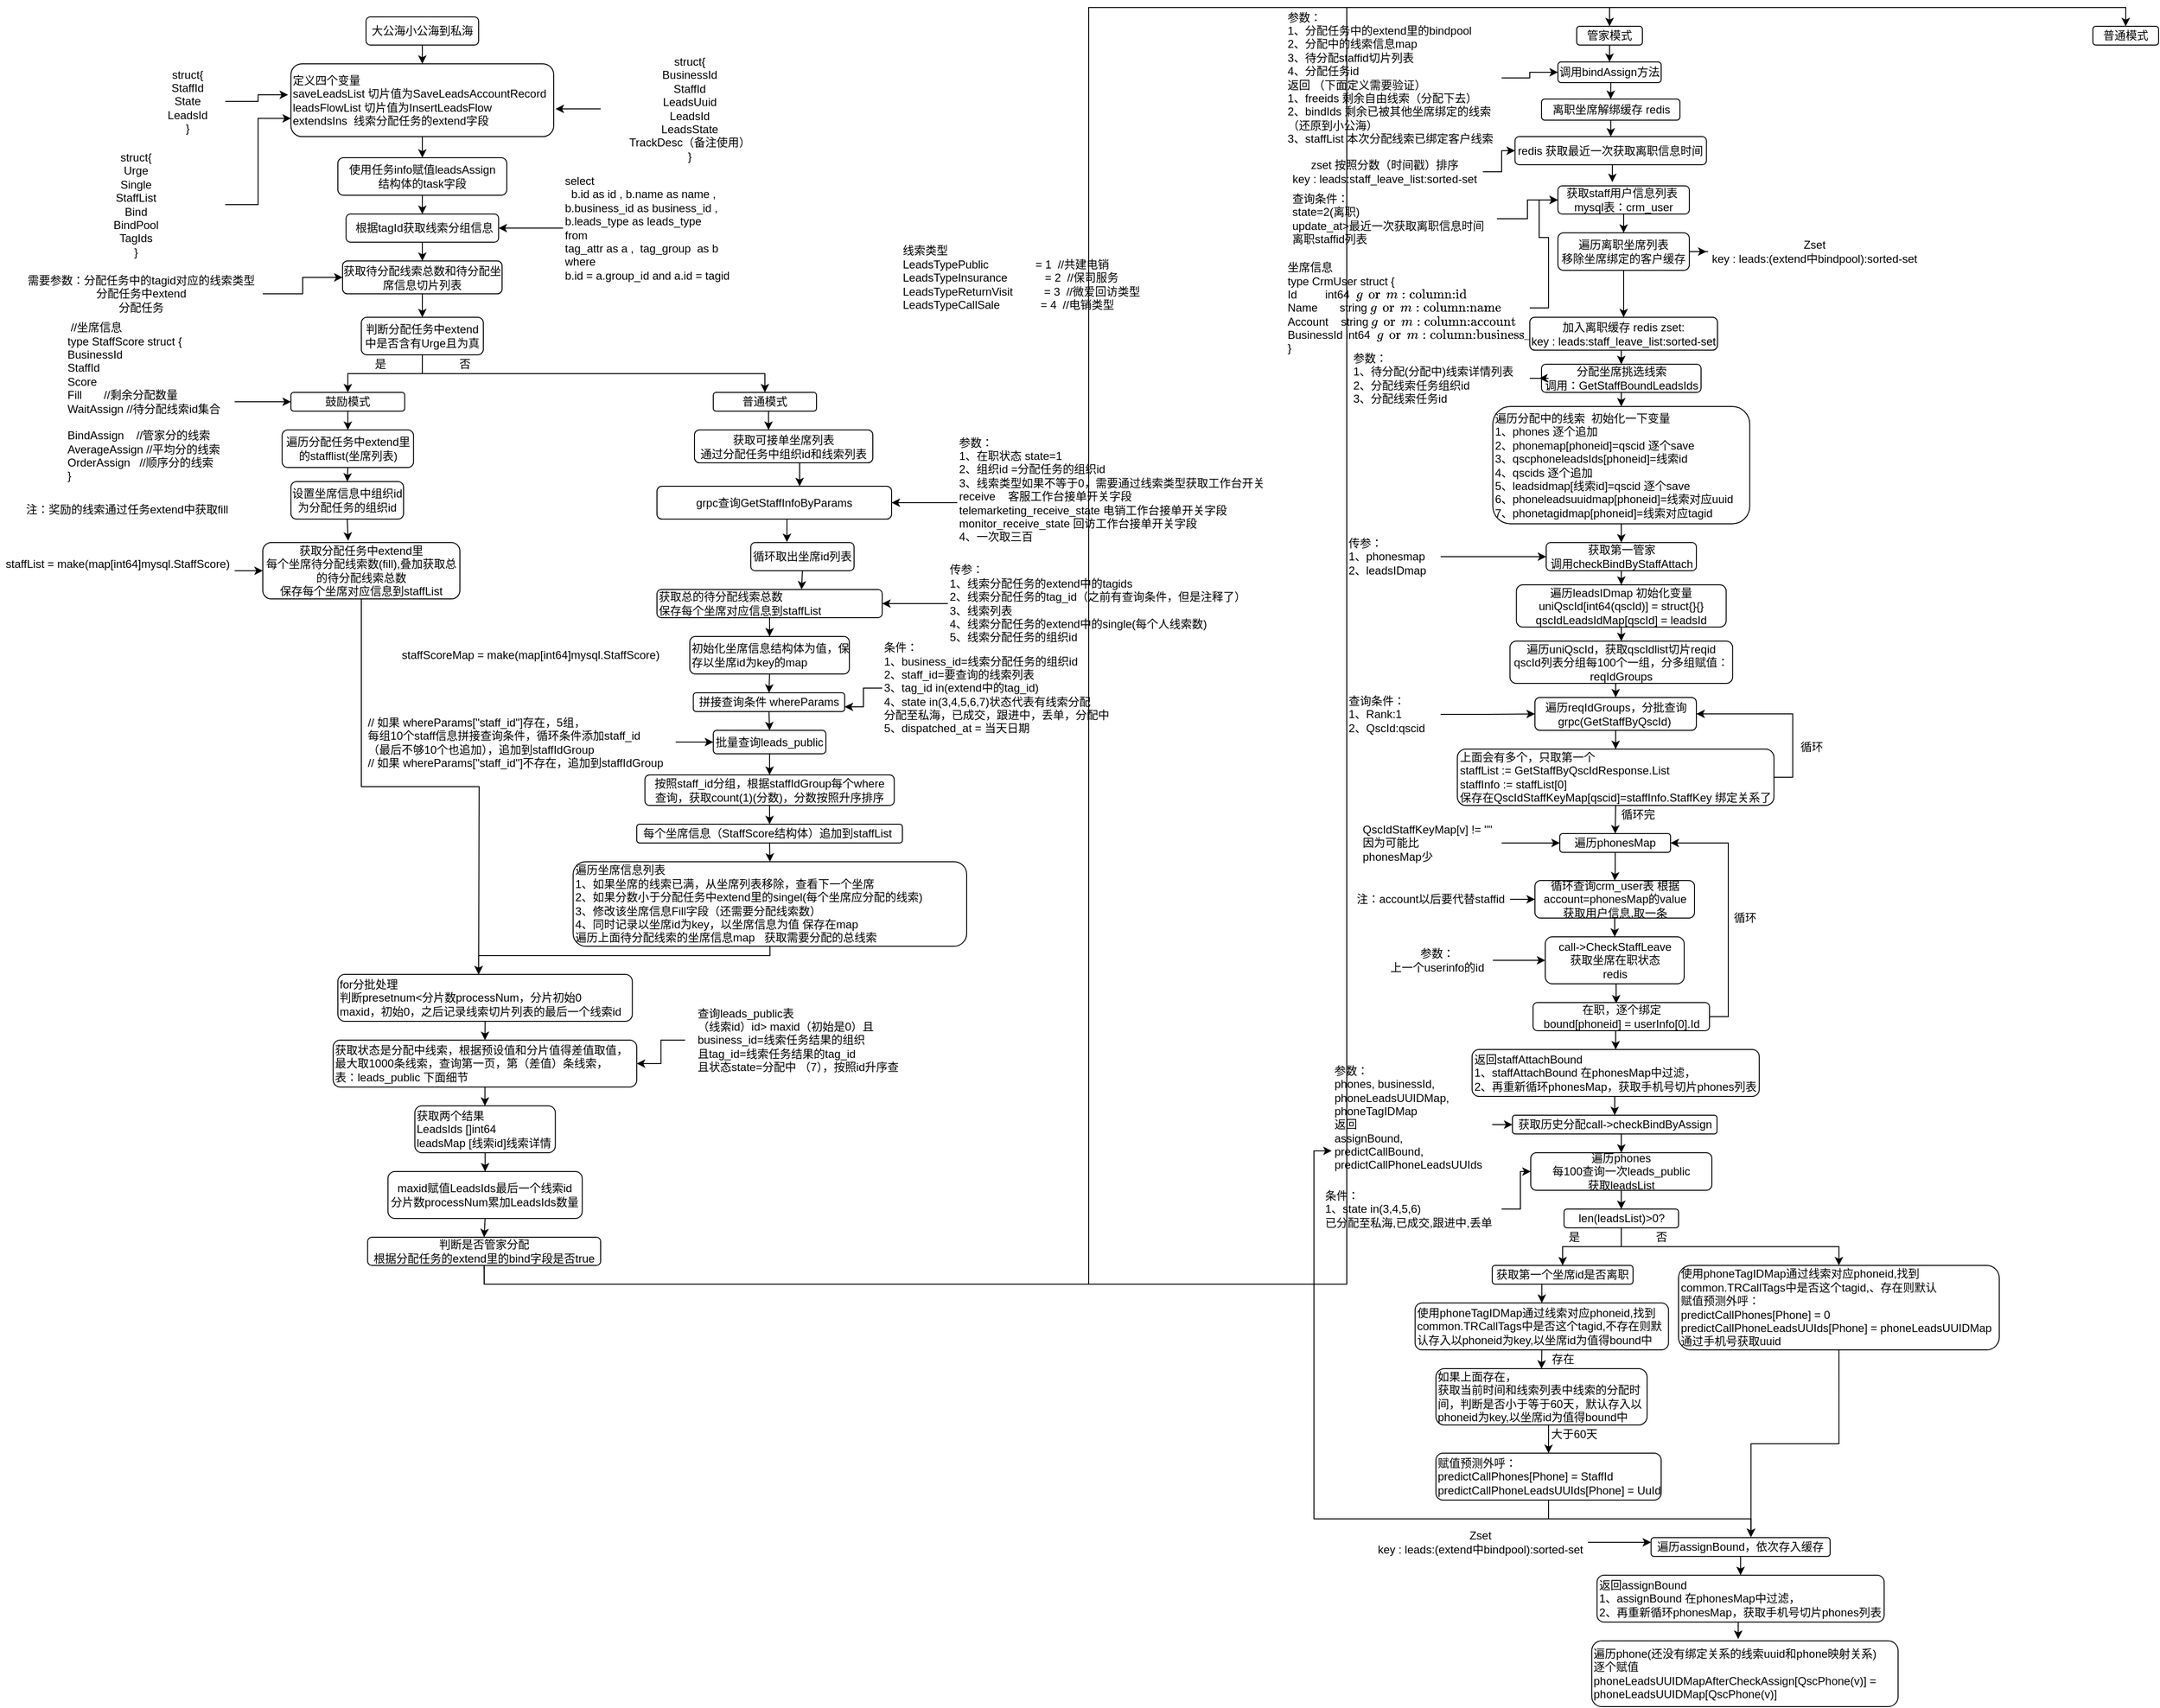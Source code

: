 <mxfile version="14.1.8" type="github">
  <diagram id="KY8PMSi8VeK6j9uEWK3R" name="Page-1">
    <mxGraphModel dx="946" dy="646" grid="1" gridSize="10" guides="1" tooltips="1" connect="1" arrows="1" fold="1" page="1" pageScale="1" pageWidth="1200" pageHeight="1920" math="0" shadow="0">
      <root>
        <mxCell id="0" />
        <mxCell id="1" parent="0" />
        <mxCell id="M7u62a-sFAjZS3G1px5h-3" style="edgeStyle=orthogonalEdgeStyle;rounded=0;orthogonalLoop=1;jettySize=auto;html=1;exitX=0.5;exitY=1;exitDx=0;exitDy=0;entryX=0.5;entryY=0;entryDx=0;entryDy=0;" edge="1" parent="1" source="M7u62a-sFAjZS3G1px5h-1" target="M7u62a-sFAjZS3G1px5h-2">
          <mxGeometry relative="1" as="geometry" />
        </mxCell>
        <mxCell id="M7u62a-sFAjZS3G1px5h-1" value="大公海小公海到私海" style="rounded=1;whiteSpace=wrap;html=1;" vertex="1" parent="1">
          <mxGeometry x="400" y="20" width="120" height="30" as="geometry" />
        </mxCell>
        <mxCell id="M7u62a-sFAjZS3G1px5h-11" style="edgeStyle=orthogonalEdgeStyle;rounded=0;orthogonalLoop=1;jettySize=auto;html=1;exitX=0.5;exitY=1;exitDx=0;exitDy=0;entryX=0.5;entryY=0;entryDx=0;entryDy=0;" edge="1" parent="1" source="M7u62a-sFAjZS3G1px5h-2" target="M7u62a-sFAjZS3G1px5h-10">
          <mxGeometry relative="1" as="geometry" />
        </mxCell>
        <mxCell id="M7u62a-sFAjZS3G1px5h-2" value="定义四个变量&lt;br&gt;saveLeadsList 切片值为SaveLeadsAccountRecord&lt;br&gt;leadsFlowList 切片值为InsertLeadsFlow&lt;br&gt;extendsIns&amp;nbsp; 线索分配任务的extend字段" style="rounded=1;whiteSpace=wrap;html=1;align=left;" vertex="1" parent="1">
          <mxGeometry x="320" y="70" width="280" height="77.5" as="geometry" />
        </mxCell>
        <mxCell id="M7u62a-sFAjZS3G1px5h-7" style="edgeStyle=orthogonalEdgeStyle;rounded=0;orthogonalLoop=1;jettySize=auto;html=1;exitX=1;exitY=0.5;exitDx=0;exitDy=0;entryX=-0.011;entryY=0.426;entryDx=0;entryDy=0;entryPerimeter=0;" edge="1" parent="1" source="M7u62a-sFAjZS3G1px5h-4" target="M7u62a-sFAjZS3G1px5h-2">
          <mxGeometry relative="1" as="geometry" />
        </mxCell>
        <mxCell id="M7u62a-sFAjZS3G1px5h-4" value="struct{&lt;br&gt;StaffId&lt;br&gt;State&lt;br&gt;LeadsId&lt;br&gt;}" style="text;html=1;strokeColor=none;fillColor=none;align=center;verticalAlign=middle;whiteSpace=wrap;rounded=0;" vertex="1" parent="1">
          <mxGeometry x="170" y="70" width="80" height="80" as="geometry" />
        </mxCell>
        <mxCell id="M7u62a-sFAjZS3G1px5h-6" style="edgeStyle=orthogonalEdgeStyle;rounded=0;orthogonalLoop=1;jettySize=auto;html=1;exitX=0;exitY=0.5;exitDx=0;exitDy=0;entryX=1.007;entryY=0.619;entryDx=0;entryDy=0;entryPerimeter=0;" edge="1" parent="1" source="M7u62a-sFAjZS3G1px5h-5" target="M7u62a-sFAjZS3G1px5h-2">
          <mxGeometry relative="1" as="geometry" />
        </mxCell>
        <mxCell id="M7u62a-sFAjZS3G1px5h-5" value="struct{&lt;br&gt;BusinessId&lt;br&gt;StaffId&lt;br&gt;LeadsUuid&lt;br&gt;LeadsId&lt;br&gt;LeadsState&lt;br&gt;TrackDesc（备注使用）&lt;br&gt;}" style="text;html=1;strokeColor=none;fillColor=none;align=center;verticalAlign=middle;whiteSpace=wrap;rounded=0;" vertex="1" parent="1">
          <mxGeometry x="650" y="68" width="190" height="100" as="geometry" />
        </mxCell>
        <mxCell id="M7u62a-sFAjZS3G1px5h-9" style="edgeStyle=orthogonalEdgeStyle;rounded=0;orthogonalLoop=1;jettySize=auto;html=1;exitX=1;exitY=0.5;exitDx=0;exitDy=0;entryX=0;entryY=0.75;entryDx=0;entryDy=0;" edge="1" parent="1" source="M7u62a-sFAjZS3G1px5h-8" target="M7u62a-sFAjZS3G1px5h-2">
          <mxGeometry relative="1" as="geometry" />
        </mxCell>
        <mxCell id="M7u62a-sFAjZS3G1px5h-8" value="struct{&lt;br&gt;Urge&lt;br&gt;Single&lt;br&gt;StaffList&lt;br&gt;Bind&lt;br&gt;BindPool&lt;br&gt;TagIds&lt;br&gt;}" style="text;html=1;strokeColor=none;fillColor=none;align=center;verticalAlign=middle;whiteSpace=wrap;rounded=0;" vertex="1" parent="1">
          <mxGeometry x="60" y="170" width="190" height="100" as="geometry" />
        </mxCell>
        <mxCell id="M7u62a-sFAjZS3G1px5h-13" style="edgeStyle=orthogonalEdgeStyle;rounded=0;orthogonalLoop=1;jettySize=auto;html=1;exitX=0.5;exitY=1;exitDx=0;exitDy=0;entryX=0.5;entryY=0;entryDx=0;entryDy=0;" edge="1" parent="1" source="M7u62a-sFAjZS3G1px5h-10" target="M7u62a-sFAjZS3G1px5h-12">
          <mxGeometry relative="1" as="geometry" />
        </mxCell>
        <mxCell id="M7u62a-sFAjZS3G1px5h-10" value="使用任务info赋值l&lt;span style=&quot;text-align: left&quot;&gt;eadsAssign&lt;br&gt;结构体的task字段&lt;/span&gt;" style="rounded=1;whiteSpace=wrap;html=1;" vertex="1" parent="1">
          <mxGeometry x="370" y="170" width="180" height="40" as="geometry" />
        </mxCell>
        <mxCell id="M7u62a-sFAjZS3G1px5h-16" style="edgeStyle=orthogonalEdgeStyle;rounded=0;orthogonalLoop=1;jettySize=auto;html=1;exitX=0.5;exitY=1;exitDx=0;exitDy=0;entryX=0.5;entryY=0;entryDx=0;entryDy=0;" edge="1" parent="1" source="M7u62a-sFAjZS3G1px5h-12" target="M7u62a-sFAjZS3G1px5h-15">
          <mxGeometry relative="1" as="geometry" />
        </mxCell>
        <mxCell id="M7u62a-sFAjZS3G1px5h-12" value="&amp;nbsp;根据tagId获取线索分组信息&lt;br&gt;" style="rounded=1;whiteSpace=wrap;html=1;" vertex="1" parent="1">
          <mxGeometry x="378.75" y="230" width="162.5" height="30" as="geometry" />
        </mxCell>
        <mxCell id="M7u62a-sFAjZS3G1px5h-61" style="edgeStyle=orthogonalEdgeStyle;rounded=0;orthogonalLoop=1;jettySize=auto;html=1;entryX=1;entryY=0.5;entryDx=0;entryDy=0;" edge="1" parent="1" source="M7u62a-sFAjZS3G1px5h-14" target="M7u62a-sFAjZS3G1px5h-12">
          <mxGeometry relative="1" as="geometry" />
        </mxCell>
        <mxCell id="M7u62a-sFAjZS3G1px5h-14" value="&lt;div&gt;select&amp;nbsp;&lt;/div&gt;&lt;div&gt;&amp;nbsp; b.id as id , b.name as name ,&lt;/div&gt;&lt;div&gt;b.business_id as business_id ,&amp;nbsp;&lt;/div&gt;&lt;div&gt;b.leads_type as leads_type&lt;/div&gt;&lt;div&gt;from&amp;nbsp;&lt;/div&gt;&lt;div&gt;tag_attr as a ,&amp;nbsp; tag_group&amp;nbsp; as b&lt;/div&gt;&lt;div&gt;where&amp;nbsp;&lt;/div&gt;&lt;div&gt;b.id = a.group_id and a.id = tagid&lt;/div&gt;" style="text;html=1;align=left;verticalAlign=middle;resizable=0;points=[];autosize=1;" vertex="1" parent="1">
          <mxGeometry x="610" y="185" width="190" height="120" as="geometry" />
        </mxCell>
        <mxCell id="M7u62a-sFAjZS3G1px5h-20" style="edgeStyle=orthogonalEdgeStyle;rounded=0;orthogonalLoop=1;jettySize=auto;html=1;exitX=0.5;exitY=1;exitDx=0;exitDy=0;" edge="1" parent="1" source="M7u62a-sFAjZS3G1px5h-15" target="M7u62a-sFAjZS3G1px5h-19">
          <mxGeometry relative="1" as="geometry" />
        </mxCell>
        <mxCell id="M7u62a-sFAjZS3G1px5h-15" value="获取待分配线索总数和待分配坐席信息切片列表" style="rounded=1;whiteSpace=wrap;html=1;" vertex="1" parent="1">
          <mxGeometry x="375" y="280" width="170" height="35" as="geometry" />
        </mxCell>
        <mxCell id="M7u62a-sFAjZS3G1px5h-18" style="edgeStyle=orthogonalEdgeStyle;rounded=0;orthogonalLoop=1;jettySize=auto;html=1;entryX=0;entryY=0.5;entryDx=0;entryDy=0;" edge="1" parent="1" source="M7u62a-sFAjZS3G1px5h-17" target="M7u62a-sFAjZS3G1px5h-15">
          <mxGeometry relative="1" as="geometry" />
        </mxCell>
        <mxCell id="M7u62a-sFAjZS3G1px5h-17" value="需要参数：分配任务中的tagid对应的线索类型&lt;br&gt;分配任务中extend&lt;br&gt;分配任务&lt;br&gt;" style="text;html=1;align=center;verticalAlign=middle;resizable=0;points=[];autosize=1;" vertex="1" parent="1">
          <mxGeometry x="30" y="290" width="260" height="50" as="geometry" />
        </mxCell>
        <mxCell id="M7u62a-sFAjZS3G1px5h-23" style="edgeStyle=orthogonalEdgeStyle;rounded=0;orthogonalLoop=1;jettySize=auto;html=1;exitX=0.5;exitY=1;exitDx=0;exitDy=0;entryX=0.5;entryY=0;entryDx=0;entryDy=0;" edge="1" parent="1" source="M7u62a-sFAjZS3G1px5h-19" target="M7u62a-sFAjZS3G1px5h-21">
          <mxGeometry relative="1" as="geometry" />
        </mxCell>
        <mxCell id="M7u62a-sFAjZS3G1px5h-24" style="edgeStyle=orthogonalEdgeStyle;rounded=0;orthogonalLoop=1;jettySize=auto;html=1;exitX=0.5;exitY=1;exitDx=0;exitDy=0;entryX=0.5;entryY=0;entryDx=0;entryDy=0;" edge="1" parent="1" source="M7u62a-sFAjZS3G1px5h-19" target="M7u62a-sFAjZS3G1px5h-22">
          <mxGeometry relative="1" as="geometry" />
        </mxCell>
        <mxCell id="M7u62a-sFAjZS3G1px5h-19" value="判断分配任务中extend中是否含有Urge且为真" style="rounded=1;whiteSpace=wrap;html=1;" vertex="1" parent="1">
          <mxGeometry x="395" y="340" width="130" height="40" as="geometry" />
        </mxCell>
        <mxCell id="M7u62a-sFAjZS3G1px5h-31" style="edgeStyle=orthogonalEdgeStyle;rounded=0;orthogonalLoop=1;jettySize=auto;html=1;exitX=0.5;exitY=1;exitDx=0;exitDy=0;entryX=0.5;entryY=0;entryDx=0;entryDy=0;" edge="1" parent="1" source="M7u62a-sFAjZS3G1px5h-21" target="M7u62a-sFAjZS3G1px5h-30">
          <mxGeometry relative="1" as="geometry" />
        </mxCell>
        <mxCell id="M7u62a-sFAjZS3G1px5h-21" value="鼓励模式" style="rounded=1;whiteSpace=wrap;html=1;" vertex="1" parent="1">
          <mxGeometry x="320" y="420" width="121.25" height="20" as="geometry" />
        </mxCell>
        <mxCell id="M7u62a-sFAjZS3G1px5h-38" style="edgeStyle=orthogonalEdgeStyle;rounded=0;orthogonalLoop=1;jettySize=auto;html=1;exitX=0.5;exitY=1;exitDx=0;exitDy=0;entryX=0.415;entryY=0;entryDx=0;entryDy=0;entryPerimeter=0;" edge="1" parent="1" source="M7u62a-sFAjZS3G1px5h-22" target="M7u62a-sFAjZS3G1px5h-37">
          <mxGeometry relative="1" as="geometry" />
        </mxCell>
        <mxCell id="M7u62a-sFAjZS3G1px5h-22" value="普通模式" style="rounded=1;whiteSpace=wrap;html=1;" vertex="1" parent="1">
          <mxGeometry x="770" y="420" width="110" height="20" as="geometry" />
        </mxCell>
        <mxCell id="M7u62a-sFAjZS3G1px5h-25" value="是" style="text;html=1;align=center;verticalAlign=middle;resizable=0;points=[];autosize=1;" vertex="1" parent="1">
          <mxGeometry x="400" y="380" width="30" height="20" as="geometry" />
        </mxCell>
        <mxCell id="M7u62a-sFAjZS3G1px5h-26" value="否" style="text;html=1;align=center;verticalAlign=middle;resizable=0;points=[];autosize=1;" vertex="1" parent="1">
          <mxGeometry x="490" y="380" width="30" height="20" as="geometry" />
        </mxCell>
        <mxCell id="M7u62a-sFAjZS3G1px5h-29" style="edgeStyle=orthogonalEdgeStyle;rounded=0;orthogonalLoop=1;jettySize=auto;html=1;entryX=0;entryY=0.5;entryDx=0;entryDy=0;" edge="1" parent="1" source="M7u62a-sFAjZS3G1px5h-28" target="M7u62a-sFAjZS3G1px5h-21">
          <mxGeometry relative="1" as="geometry" />
        </mxCell>
        <mxCell id="M7u62a-sFAjZS3G1px5h-28" value="&lt;div&gt;&amp;nbsp;//坐席信息&lt;/div&gt;&lt;div&gt;type StaffScore struct {&lt;/div&gt;&lt;div&gt;&lt;span&gt;	&lt;/span&gt;BusinessId&amp;nbsp; &amp;nbsp;&amp;nbsp;&lt;/div&gt;&lt;div&gt;&lt;span&gt;	&lt;/span&gt;StaffId&amp;nbsp; &amp;nbsp; &amp;nbsp;&amp;nbsp;&lt;/div&gt;&lt;div&gt;&lt;span&gt;	&lt;/span&gt;Score&amp;nbsp; &amp;nbsp; &amp;nbsp; &amp;nbsp; &amp;nbsp;&lt;/div&gt;&lt;div&gt;&lt;span&gt;	&lt;/span&gt;Fill&amp;nbsp; &amp;nbsp; &amp;nbsp; &amp;nbsp;//剩余分配数量&lt;/div&gt;&lt;div&gt;&lt;span&gt;	&lt;/span&gt;WaitAssign //待分配线索id集合&lt;/div&gt;&lt;div&gt;&lt;br&gt;&lt;/div&gt;&lt;div&gt;&lt;span&gt;	&lt;/span&gt;BindAssign&amp;nbsp; &amp;nbsp; //管家分的线索&lt;/div&gt;&lt;div&gt;&lt;span&gt;	&lt;/span&gt;AverageAssign //平均分的线索&lt;/div&gt;&lt;div&gt;&lt;span&gt;	&lt;/span&gt;OrderAssign&amp;nbsp; &amp;nbsp;//顺序分的线索&lt;/div&gt;&lt;div&gt;}&lt;/div&gt;" style="text;html=1;align=left;verticalAlign=middle;resizable=0;points=[];autosize=1;" vertex="1" parent="1">
          <mxGeometry x="80" y="345" width="180" height="170" as="geometry" />
        </mxCell>
        <mxCell id="M7u62a-sFAjZS3G1px5h-33" style="edgeStyle=orthogonalEdgeStyle;rounded=0;orthogonalLoop=1;jettySize=auto;html=1;exitX=0.5;exitY=1;exitDx=0;exitDy=0;entryX=0.5;entryY=0;entryDx=0;entryDy=0;" edge="1" parent="1" source="M7u62a-sFAjZS3G1px5h-30" target="M7u62a-sFAjZS3G1px5h-32">
          <mxGeometry relative="1" as="geometry" />
        </mxCell>
        <mxCell id="M7u62a-sFAjZS3G1px5h-30" value="遍历分配任务中extend里的stafflist(坐席列表)" style="rounded=1;whiteSpace=wrap;html=1;" vertex="1" parent="1">
          <mxGeometry x="310.62" y="460" width="140" height="40" as="geometry" />
        </mxCell>
        <mxCell id="M7u62a-sFAjZS3G1px5h-36" style="edgeStyle=orthogonalEdgeStyle;rounded=0;orthogonalLoop=1;jettySize=auto;html=1;exitX=0.5;exitY=1;exitDx=0;exitDy=0;entryX=0.433;entryY=-0.033;entryDx=0;entryDy=0;entryPerimeter=0;" edge="1" parent="1" source="M7u62a-sFAjZS3G1px5h-32" target="M7u62a-sFAjZS3G1px5h-34">
          <mxGeometry relative="1" as="geometry" />
        </mxCell>
        <mxCell id="M7u62a-sFAjZS3G1px5h-32" value="设置坐席信息中组织id为分配任务的组织id" style="rounded=1;whiteSpace=wrap;html=1;" vertex="1" parent="1">
          <mxGeometry x="320" y="515" width="120" height="40" as="geometry" />
        </mxCell>
        <mxCell id="M7u62a-sFAjZS3G1px5h-74" style="edgeStyle=orthogonalEdgeStyle;rounded=0;orthogonalLoop=1;jettySize=auto;html=1;exitX=0.5;exitY=1;exitDx=0;exitDy=0;entryX=0.5;entryY=0;entryDx=0;entryDy=0;" edge="1" parent="1" source="M7u62a-sFAjZS3G1px5h-34">
          <mxGeometry relative="1" as="geometry">
            <mxPoint x="520" y="1040" as="targetPoint" />
          </mxGeometry>
        </mxCell>
        <mxCell id="M7u62a-sFAjZS3G1px5h-34" value="获取分配任务中extend里&lt;br&gt;每个坐席待分配线索数(fill),叠加获取总的待分配线索总数&lt;br&gt;保存每个坐席对应信息到staffList&lt;br&gt;" style="rounded=1;whiteSpace=wrap;html=1;" vertex="1" parent="1">
          <mxGeometry x="290" y="580" width="210" height="60" as="geometry" />
        </mxCell>
        <mxCell id="M7u62a-sFAjZS3G1px5h-62" style="edgeStyle=orthogonalEdgeStyle;rounded=0;orthogonalLoop=1;jettySize=auto;html=1;entryX=0;entryY=0.5;entryDx=0;entryDy=0;" edge="1" parent="1" source="M7u62a-sFAjZS3G1px5h-35" target="M7u62a-sFAjZS3G1px5h-34">
          <mxGeometry relative="1" as="geometry" />
        </mxCell>
        <mxCell id="M7u62a-sFAjZS3G1px5h-35" value="&lt;div&gt;staffList = make(map[int64]mysql.StaffScore)&lt;/div&gt;&lt;div&gt;&lt;br&gt;&lt;/div&gt;" style="text;html=1;align=center;verticalAlign=middle;resizable=0;points=[];autosize=1;" vertex="1" parent="1">
          <mxGeometry x="10" y="595" width="250" height="30" as="geometry" />
        </mxCell>
        <mxCell id="M7u62a-sFAjZS3G1px5h-40" style="edgeStyle=orthogonalEdgeStyle;rounded=0;orthogonalLoop=1;jettySize=auto;html=1;exitX=0.5;exitY=1;exitDx=0;exitDy=0;entryX=0.608;entryY=0;entryDx=0;entryDy=0;entryPerimeter=0;" edge="1" parent="1" source="M7u62a-sFAjZS3G1px5h-37" target="M7u62a-sFAjZS3G1px5h-39">
          <mxGeometry relative="1" as="geometry" />
        </mxCell>
        <mxCell id="M7u62a-sFAjZS3G1px5h-37" value="获取可接单坐席列表&lt;br&gt;通过分配任务中组织id和线索列表" style="rounded=1;whiteSpace=wrap;html=1;" vertex="1" parent="1">
          <mxGeometry x="750" y="460" width="190" height="35" as="geometry" />
        </mxCell>
        <mxCell id="M7u62a-sFAjZS3G1px5h-45" style="edgeStyle=orthogonalEdgeStyle;rounded=0;orthogonalLoop=1;jettySize=auto;html=1;exitX=0.5;exitY=1;exitDx=0;exitDy=0;entryX=0.35;entryY=-0.017;entryDx=0;entryDy=0;entryPerimeter=0;" edge="1" parent="1" source="M7u62a-sFAjZS3G1px5h-39" target="M7u62a-sFAjZS3G1px5h-44">
          <mxGeometry relative="1" as="geometry" />
        </mxCell>
        <mxCell id="M7u62a-sFAjZS3G1px5h-39" value="grpc查询GetStaffInfoByParams" style="rounded=1;whiteSpace=wrap;html=1;" vertex="1" parent="1">
          <mxGeometry x="710" y="520" width="250" height="35" as="geometry" />
        </mxCell>
        <mxCell id="M7u62a-sFAjZS3G1px5h-43" style="edgeStyle=orthogonalEdgeStyle;rounded=0;orthogonalLoop=1;jettySize=auto;html=1;entryX=1;entryY=0.5;entryDx=0;entryDy=0;" edge="1" parent="1" source="M7u62a-sFAjZS3G1px5h-41" target="M7u62a-sFAjZS3G1px5h-39">
          <mxGeometry relative="1" as="geometry" />
        </mxCell>
        <mxCell id="M7u62a-sFAjZS3G1px5h-41" value="参数：&lt;br&gt;1、在职状态 state=1&lt;br&gt;2、组织id =分配任务的组织id&lt;br&gt;3、线索类型如果不等于0，需要通过线索类型获取工作台开关&lt;br&gt;receive&amp;nbsp; &amp;nbsp;&amp;nbsp;客服工作台接单开关字段&lt;br&gt;&lt;div&gt;telemarketing_receive_state&amp;nbsp;&lt;span&gt;电销工作台接单开关字段&lt;/span&gt;&lt;/div&gt;&lt;div&gt;monitor_receive_state&amp;nbsp;&lt;span&gt;回访工作台接单开关字段&lt;br&gt;&lt;/span&gt;4、一次取三百&lt;/div&gt;&lt;div&gt;&lt;span&gt;&lt;br&gt;&lt;/span&gt;&lt;/div&gt;&lt;div&gt;&lt;br&gt;&lt;/div&gt;" style="text;html=1;align=left;verticalAlign=middle;resizable=0;points=[];autosize=1;" vertex="1" parent="1">
          <mxGeometry x="1030" y="462.5" width="340" height="150" as="geometry" />
        </mxCell>
        <mxCell id="M7u62a-sFAjZS3G1px5h-42" value="&lt;div&gt;线索类型&lt;/div&gt;&lt;div&gt;LeadsTypePublic&amp;nbsp; &amp;nbsp; &amp;nbsp; &amp;nbsp; &amp;nbsp; &amp;nbsp; &amp;nbsp; &amp;nbsp;= 1&amp;nbsp; //共建电销&lt;/div&gt;&lt;div&gt;LeadsTypeInsurance&amp;nbsp; &amp;nbsp; &amp;nbsp; &amp;nbsp; &amp;nbsp; &amp;nbsp; = 2&amp;nbsp; //保司服务&lt;/div&gt;&lt;div&gt;LeadsTypeReturnVisit&amp;nbsp; &amp;nbsp; &amp;nbsp; &amp;nbsp; &amp;nbsp; = 3&amp;nbsp; //微爱回访类型&lt;/div&gt;&lt;div&gt;LeadsTypeCallSale&amp;nbsp; &amp;nbsp; &amp;nbsp; &amp;nbsp; &amp;nbsp; &amp;nbsp; &amp;nbsp;= 4&amp;nbsp; //电销类型&lt;/div&gt;&lt;div&gt;&lt;br&gt;&lt;/div&gt;" style="text;html=1;align=left;verticalAlign=middle;resizable=0;points=[];autosize=1;" vertex="1" parent="1">
          <mxGeometry x="970" y="260" width="270" height="90" as="geometry" />
        </mxCell>
        <mxCell id="M7u62a-sFAjZS3G1px5h-47" style="edgeStyle=orthogonalEdgeStyle;rounded=0;orthogonalLoop=1;jettySize=auto;html=1;exitX=0.5;exitY=1;exitDx=0;exitDy=0;entryX=0.642;entryY=0;entryDx=0;entryDy=0;entryPerimeter=0;" edge="1" parent="1" source="M7u62a-sFAjZS3G1px5h-44" target="M7u62a-sFAjZS3G1px5h-46">
          <mxGeometry relative="1" as="geometry" />
        </mxCell>
        <mxCell id="M7u62a-sFAjZS3G1px5h-44" value="循环取出坐席id列表" style="rounded=1;whiteSpace=wrap;html=1;" vertex="1" parent="1">
          <mxGeometry x="810" y="580" width="110" height="30" as="geometry" />
        </mxCell>
        <mxCell id="M7u62a-sFAjZS3G1px5h-52" style="edgeStyle=orthogonalEdgeStyle;rounded=0;orthogonalLoop=1;jettySize=auto;html=1;exitX=0.5;exitY=1;exitDx=0;exitDy=0;" edge="1" parent="1" source="M7u62a-sFAjZS3G1px5h-46" target="M7u62a-sFAjZS3G1px5h-50">
          <mxGeometry relative="1" as="geometry" />
        </mxCell>
        <mxCell id="M7u62a-sFAjZS3G1px5h-46" value="&lt;span&gt;获取总的待分配线索总数&lt;/span&gt;&lt;br&gt;&lt;span&gt;保存每个坐席对应信息到staffList&lt;/span&gt;" style="rounded=1;whiteSpace=wrap;html=1;align=left;" vertex="1" parent="1">
          <mxGeometry x="710" y="630" width="240" height="30" as="geometry" />
        </mxCell>
        <mxCell id="M7u62a-sFAjZS3G1px5h-49" style="edgeStyle=orthogonalEdgeStyle;rounded=0;orthogonalLoop=1;jettySize=auto;html=1;entryX=1;entryY=0.5;entryDx=0;entryDy=0;" edge="1" parent="1" source="M7u62a-sFAjZS3G1px5h-48" target="M7u62a-sFAjZS3G1px5h-46">
          <mxGeometry relative="1" as="geometry" />
        </mxCell>
        <mxCell id="M7u62a-sFAjZS3G1px5h-48" value="传参：&lt;br&gt;1、线索分配任务的extend中的tagids&lt;br&gt;2、线索分配任务的tag_id（之前有查询条件，但是注释了）&lt;br&gt;3、线索列表&lt;br&gt;4、线索分配任务的extend中的single(每个人线索数)&lt;br&gt;5、线索分配任务的组织id" style="text;html=1;align=left;verticalAlign=middle;resizable=0;points=[];autosize=1;" vertex="1" parent="1">
          <mxGeometry x="1020" y="600" width="330" height="90" as="geometry" />
        </mxCell>
        <mxCell id="M7u62a-sFAjZS3G1px5h-54" style="edgeStyle=orthogonalEdgeStyle;rounded=0;orthogonalLoop=1;jettySize=auto;html=1;exitX=0.5;exitY=1;exitDx=0;exitDy=0;entryX=0.5;entryY=0;entryDx=0;entryDy=0;" edge="1" parent="1" source="M7u62a-sFAjZS3G1px5h-50" target="M7u62a-sFAjZS3G1px5h-53">
          <mxGeometry relative="1" as="geometry" />
        </mxCell>
        <mxCell id="M7u62a-sFAjZS3G1px5h-50" value="初始化坐席信息结构体为值，保存以坐席id为key的map" style="rounded=1;whiteSpace=wrap;html=1;align=left;" vertex="1" parent="1">
          <mxGeometry x="745" y="680" width="170" height="40" as="geometry" />
        </mxCell>
        <mxCell id="M7u62a-sFAjZS3G1px5h-51" value="&lt;div&gt;&lt;span&gt;	&lt;/span&gt;staffScoreMap = make(map[int64]mysql.StaffScore)&lt;/div&gt;" style="text;html=1;align=center;verticalAlign=middle;resizable=0;points=[];autosize=1;" vertex="1" parent="1">
          <mxGeometry x="430" y="690" width="290" height="20" as="geometry" />
        </mxCell>
        <mxCell id="M7u62a-sFAjZS3G1px5h-57" style="edgeStyle=orthogonalEdgeStyle;rounded=0;orthogonalLoop=1;jettySize=auto;html=1;exitX=0.5;exitY=1;exitDx=0;exitDy=0;entryX=0.5;entryY=0;entryDx=0;entryDy=0;" edge="1" parent="1" source="M7u62a-sFAjZS3G1px5h-53" target="M7u62a-sFAjZS3G1px5h-56">
          <mxGeometry relative="1" as="geometry" />
        </mxCell>
        <mxCell id="M7u62a-sFAjZS3G1px5h-53" value="拼接查询条件 whereParams" style="rounded=1;whiteSpace=wrap;html=1;" vertex="1" parent="1">
          <mxGeometry x="748.75" y="740" width="161.25" height="20" as="geometry" />
        </mxCell>
        <mxCell id="M7u62a-sFAjZS3G1px5h-59" style="edgeStyle=orthogonalEdgeStyle;rounded=0;orthogonalLoop=1;jettySize=auto;html=1;entryX=1;entryY=0.75;entryDx=0;entryDy=0;" edge="1" parent="1" source="M7u62a-sFAjZS3G1px5h-55" target="M7u62a-sFAjZS3G1px5h-53">
          <mxGeometry relative="1" as="geometry" />
        </mxCell>
        <mxCell id="M7u62a-sFAjZS3G1px5h-55" value="条件：&lt;br&gt;1、business_id=线索分配任务的组织id&lt;br&gt;2、staff_id=要查询的线索列表&lt;br&gt;3、tag_id in(extend中的tag_id)&lt;br&gt;4、state in(3,4,5,6,7)状态代表有线索分配&lt;br&gt;分配至私海，已成交，跟进中，丢单，分配中&lt;br&gt;5、dispatched_at = 当天日期" style="text;html=1;align=left;verticalAlign=middle;resizable=0;points=[];autosize=1;" vertex="1" parent="1">
          <mxGeometry x="950" y="685" width="260" height="100" as="geometry" />
        </mxCell>
        <mxCell id="M7u62a-sFAjZS3G1px5h-65" style="edgeStyle=orthogonalEdgeStyle;rounded=0;orthogonalLoop=1;jettySize=auto;html=1;exitX=0.5;exitY=1;exitDx=0;exitDy=0;entryX=0.5;entryY=0;entryDx=0;entryDy=0;" edge="1" parent="1" source="M7u62a-sFAjZS3G1px5h-56" target="M7u62a-sFAjZS3G1px5h-64">
          <mxGeometry relative="1" as="geometry" />
        </mxCell>
        <mxCell id="M7u62a-sFAjZS3G1px5h-56" value="批量查询leads_public" style="rounded=1;whiteSpace=wrap;html=1;" vertex="1" parent="1">
          <mxGeometry x="770" y="780" width="120" height="25" as="geometry" />
        </mxCell>
        <mxCell id="M7u62a-sFAjZS3G1px5h-60" style="edgeStyle=orthogonalEdgeStyle;rounded=0;orthogonalLoop=1;jettySize=auto;html=1;entryX=0;entryY=0.5;entryDx=0;entryDy=0;" edge="1" parent="1" source="M7u62a-sFAjZS3G1px5h-58" target="M7u62a-sFAjZS3G1px5h-56">
          <mxGeometry relative="1" as="geometry" />
        </mxCell>
        <mxCell id="M7u62a-sFAjZS3G1px5h-58" value="&lt;div&gt;// 如果 whereParams[&quot;staff_id&quot;]存在，5组，&lt;/div&gt;&lt;div&gt;每组10个staff信息拼接查询条件，循环条件添加staff_id&lt;/div&gt;&lt;div&gt;（最后不够10个也追加），&lt;span&gt;追加到staffIdGroup&lt;/span&gt;&lt;/div&gt;&lt;div&gt;// 如果 whereParams[&quot;staff_id&quot;]不存在，追加到staffIdGroup&lt;/div&gt;" style="text;html=1;align=left;verticalAlign=middle;resizable=0;points=[];autosize=1;" vertex="1" parent="1">
          <mxGeometry x="400" y="762.5" width="330" height="60" as="geometry" />
        </mxCell>
        <mxCell id="M7u62a-sFAjZS3G1px5h-67" style="edgeStyle=orthogonalEdgeStyle;rounded=0;orthogonalLoop=1;jettySize=auto;html=1;exitX=0.5;exitY=1;exitDx=0;exitDy=0;entryX=0.5;entryY=0;entryDx=0;entryDy=0;" edge="1" parent="1" source="M7u62a-sFAjZS3G1px5h-64" target="M7u62a-sFAjZS3G1px5h-66">
          <mxGeometry relative="1" as="geometry" />
        </mxCell>
        <mxCell id="M7u62a-sFAjZS3G1px5h-64" value="按照staff_id分组，根据&lt;span style=&quot;text-align: left&quot;&gt;staffIdGroup每个where&lt;/span&gt;&lt;br&gt;查询，获取count(1)(分数)，分数按照升序排序" style="rounded=1;whiteSpace=wrap;html=1;" vertex="1" parent="1">
          <mxGeometry x="697.19" y="827.5" width="265.62" height="32.5" as="geometry" />
        </mxCell>
        <mxCell id="M7u62a-sFAjZS3G1px5h-69" style="edgeStyle=orthogonalEdgeStyle;rounded=0;orthogonalLoop=1;jettySize=auto;html=1;exitX=0.5;exitY=1;exitDx=0;exitDy=0;entryX=0.5;entryY=0;entryDx=0;entryDy=0;" edge="1" parent="1" source="M7u62a-sFAjZS3G1px5h-66" target="M7u62a-sFAjZS3G1px5h-68">
          <mxGeometry relative="1" as="geometry" />
        </mxCell>
        <mxCell id="M7u62a-sFAjZS3G1px5h-66" value="每个坐席信息（&lt;span style=&quot;text-align: left&quot;&gt;StaffScore结构体）&lt;/span&gt;追加到staffList&amp;nbsp;" style="rounded=1;whiteSpace=wrap;html=1;" vertex="1" parent="1">
          <mxGeometry x="688.47" y="880" width="283.06" height="20" as="geometry" />
        </mxCell>
        <mxCell id="M7u62a-sFAjZS3G1px5h-75" style="edgeStyle=orthogonalEdgeStyle;rounded=0;orthogonalLoop=1;jettySize=auto;html=1;exitX=0.5;exitY=1;exitDx=0;exitDy=0;entryX=0.5;entryY=0;entryDx=0;entryDy=0;" edge="1" parent="1" source="M7u62a-sFAjZS3G1px5h-68">
          <mxGeometry relative="1" as="geometry">
            <mxPoint x="520" y="1040" as="targetPoint" />
            <Array as="points">
              <mxPoint x="830" y="1020" />
              <mxPoint x="520" y="1020" />
            </Array>
          </mxGeometry>
        </mxCell>
        <mxCell id="M7u62a-sFAjZS3G1px5h-68" value="遍历坐席信息列表&lt;br&gt;1、如果坐席的线索已满，从坐席列表移除，查看下一个坐席&lt;br&gt;2、如果分数小于分配任务中extend里的singel(每个坐席应分配的线索)&lt;br&gt;3、修改该坐席信息Fill字段（还需要分配线索数）&lt;br&gt;4、同时记录以坐席id为key，以坐席信息为值 保存在map&lt;br&gt;遍历上面待分配线索的坐席信息map&amp;nbsp; &amp;nbsp;获取需要分配的总线索" style="rounded=1;whiteSpace=wrap;html=1;align=left;" vertex="1" parent="1">
          <mxGeometry x="620.7" y="920" width="419.3" height="90" as="geometry" />
        </mxCell>
        <mxCell id="M7u62a-sFAjZS3G1px5h-72" value="注：奖励的线索通过任务extend中获取fill" style="text;html=1;align=center;verticalAlign=middle;resizable=0;points=[];autosize=1;" vertex="1" parent="1">
          <mxGeometry x="30" y="535" width="230" height="20" as="geometry" />
        </mxCell>
        <mxCell id="M7u62a-sFAjZS3G1px5h-78" style="edgeStyle=orthogonalEdgeStyle;rounded=0;orthogonalLoop=1;jettySize=auto;html=1;exitX=0.5;exitY=1;exitDx=0;exitDy=0;entryX=0.5;entryY=0;entryDx=0;entryDy=0;" edge="1" parent="1" source="M7u62a-sFAjZS3G1px5h-76" target="M7u62a-sFAjZS3G1px5h-77">
          <mxGeometry relative="1" as="geometry" />
        </mxCell>
        <mxCell id="M7u62a-sFAjZS3G1px5h-76" value="for分批处理&lt;br&gt;判断presetnum&amp;lt;分片数processNum，分片初始0&lt;br&gt;maxid，初始0，之后记录线索切片列表的最后一个线索id" style="rounded=1;whiteSpace=wrap;html=1;align=left;" vertex="1" parent="1">
          <mxGeometry x="370" y="1040" width="313.75" height="50" as="geometry" />
        </mxCell>
        <mxCell id="M7u62a-sFAjZS3G1px5h-82" style="edgeStyle=orthogonalEdgeStyle;rounded=0;orthogonalLoop=1;jettySize=auto;html=1;exitX=0.5;exitY=1;exitDx=0;exitDy=0;" edge="1" parent="1" source="M7u62a-sFAjZS3G1px5h-77" target="M7u62a-sFAjZS3G1px5h-81">
          <mxGeometry relative="1" as="geometry" />
        </mxCell>
        <mxCell id="M7u62a-sFAjZS3G1px5h-77" value="获取状态是分配中线索，根据预设值和分片值得差值取值，最大取1000条线索，查询第一页，第（差值）条线索，&lt;br&gt;表：leads_public 下面细节" style="rounded=1;whiteSpace=wrap;html=1;align=left;" vertex="1" parent="1">
          <mxGeometry x="364.97" y="1110" width="323.5" height="50" as="geometry" />
        </mxCell>
        <mxCell id="M7u62a-sFAjZS3G1px5h-80" style="edgeStyle=orthogonalEdgeStyle;rounded=0;orthogonalLoop=1;jettySize=auto;html=1;entryX=1;entryY=0.5;entryDx=0;entryDy=0;" edge="1" parent="1" source="M7u62a-sFAjZS3G1px5h-79" target="M7u62a-sFAjZS3G1px5h-77">
          <mxGeometry relative="1" as="geometry" />
        </mxCell>
        <mxCell id="M7u62a-sFAjZS3G1px5h-79" value="&lt;div style=&quot;text-align: left&quot;&gt;&lt;span&gt;查询leads_public表&lt;/span&gt;&lt;/div&gt;&lt;div style=&quot;text-align: left&quot;&gt;&lt;span&gt;（线索id）id&amp;gt;&lt;/span&gt;&lt;span&gt;&amp;nbsp;maxid（初始是0）且&lt;/span&gt;&lt;/div&gt;&lt;span&gt;&lt;div style=&quot;text-align: left&quot;&gt;&lt;span&gt;business_id=线索任务结果的组织&lt;/span&gt;&lt;/div&gt;&lt;div style=&quot;text-align: left&quot;&gt;&lt;span&gt;且&lt;/span&gt;&lt;span&gt;tag_id=&lt;/span&gt;&lt;span&gt;线索任务结果的tag_id&lt;/span&gt;&lt;/div&gt;&lt;/span&gt;&lt;span&gt;&lt;div style=&quot;text-align: left&quot;&gt;&lt;span&gt;且状态state=分配中 （7），按照id升序查&lt;/span&gt;&lt;/div&gt;&lt;/span&gt;" style="text;html=1;align=center;verticalAlign=middle;resizable=0;points=[];autosize=1;" vertex="1" parent="1">
          <mxGeometry x="740" y="1070" width="240" height="80" as="geometry" />
        </mxCell>
        <mxCell id="M7u62a-sFAjZS3G1px5h-84" style="edgeStyle=orthogonalEdgeStyle;rounded=0;orthogonalLoop=1;jettySize=auto;html=1;exitX=0.5;exitY=1;exitDx=0;exitDy=0;" edge="1" parent="1" source="M7u62a-sFAjZS3G1px5h-81" target="M7u62a-sFAjZS3G1px5h-83">
          <mxGeometry relative="1" as="geometry" />
        </mxCell>
        <mxCell id="M7u62a-sFAjZS3G1px5h-81" value="获取两个结果&lt;br&gt;LeadsIds []int64&lt;br&gt;leadsMap [线索id]线索详情" style="rounded=1;whiteSpace=wrap;html=1;align=left;" vertex="1" parent="1">
          <mxGeometry x="452.03" y="1180" width="149.69" height="50" as="geometry" />
        </mxCell>
        <mxCell id="M7u62a-sFAjZS3G1px5h-86" style="edgeStyle=orthogonalEdgeStyle;rounded=0;orthogonalLoop=1;jettySize=auto;html=1;exitX=0.5;exitY=1;exitDx=0;exitDy=0;entryX=0.5;entryY=0;entryDx=0;entryDy=0;" edge="1" parent="1" source="M7u62a-sFAjZS3G1px5h-83" target="M7u62a-sFAjZS3G1px5h-85">
          <mxGeometry relative="1" as="geometry" />
        </mxCell>
        <mxCell id="M7u62a-sFAjZS3G1px5h-83" value="&lt;span&gt;maxid赋值&lt;/span&gt;LeadsIds最后一个线索id&lt;br&gt;分片数processNum累加LeadsIds数量" style="rounded=1;whiteSpace=wrap;html=1;" vertex="1" parent="1">
          <mxGeometry x="423.37" y="1250" width="207" height="50" as="geometry" />
        </mxCell>
        <mxCell id="M7u62a-sFAjZS3G1px5h-90" style="edgeStyle=orthogonalEdgeStyle;rounded=0;orthogonalLoop=1;jettySize=auto;html=1;exitX=0.5;exitY=1;exitDx=0;exitDy=0;entryX=0.5;entryY=0;entryDx=0;entryDy=0;" edge="1" parent="1" source="M7u62a-sFAjZS3G1px5h-85" target="M7u62a-sFAjZS3G1px5h-87">
          <mxGeometry relative="1" as="geometry">
            <mxPoint x="1410" y="380" as="targetPoint" />
          </mxGeometry>
        </mxCell>
        <mxCell id="M7u62a-sFAjZS3G1px5h-91" style="edgeStyle=orthogonalEdgeStyle;rounded=0;orthogonalLoop=1;jettySize=auto;html=1;exitX=0.5;exitY=1;exitDx=0;exitDy=0;entryX=0.5;entryY=0;entryDx=0;entryDy=0;" edge="1" parent="1" source="M7u62a-sFAjZS3G1px5h-85" target="M7u62a-sFAjZS3G1px5h-88">
          <mxGeometry relative="1" as="geometry" />
        </mxCell>
        <mxCell id="M7u62a-sFAjZS3G1px5h-85" value="判断是否管家分配&lt;br&gt;根据分配任务的extend里的bind字段是否true" style="rounded=1;whiteSpace=wrap;html=1;" vertex="1" parent="1">
          <mxGeometry x="401.72" y="1320" width="248.28" height="30" as="geometry" />
        </mxCell>
        <mxCell id="M7u62a-sFAjZS3G1px5h-94" style="edgeStyle=orthogonalEdgeStyle;rounded=0;orthogonalLoop=1;jettySize=auto;html=1;exitX=0.5;exitY=1;exitDx=0;exitDy=0;entryX=0.5;entryY=0;entryDx=0;entryDy=0;" edge="1" parent="1" source="M7u62a-sFAjZS3G1px5h-87" target="M7u62a-sFAjZS3G1px5h-93">
          <mxGeometry relative="1" as="geometry" />
        </mxCell>
        <mxCell id="M7u62a-sFAjZS3G1px5h-87" value="管家模式" style="rounded=1;whiteSpace=wrap;html=1;" vertex="1" parent="1">
          <mxGeometry x="1690" y="30" width="70" height="20" as="geometry" />
        </mxCell>
        <mxCell id="M7u62a-sFAjZS3G1px5h-88" value="普通模式" style="rounded=1;whiteSpace=wrap;html=1;" vertex="1" parent="1">
          <mxGeometry x="2240" y="30" width="70" height="20" as="geometry" />
        </mxCell>
        <mxCell id="M7u62a-sFAjZS3G1px5h-99" style="edgeStyle=orthogonalEdgeStyle;rounded=0;orthogonalLoop=1;jettySize=auto;html=1;exitX=0.5;exitY=1;exitDx=0;exitDy=0;entryX=0.5;entryY=0;entryDx=0;entryDy=0;" edge="1" parent="1" source="M7u62a-sFAjZS3G1px5h-93" target="M7u62a-sFAjZS3G1px5h-98">
          <mxGeometry relative="1" as="geometry" />
        </mxCell>
        <mxCell id="M7u62a-sFAjZS3G1px5h-93" value="调用bindAssign方法" style="rounded=1;whiteSpace=wrap;html=1;" vertex="1" parent="1">
          <mxGeometry x="1670" y="68" width="110" height="22" as="geometry" />
        </mxCell>
        <mxCell id="M7u62a-sFAjZS3G1px5h-97" style="edgeStyle=orthogonalEdgeStyle;rounded=0;orthogonalLoop=1;jettySize=auto;html=1;entryX=0;entryY=0.5;entryDx=0;entryDy=0;" edge="1" parent="1" source="M7u62a-sFAjZS3G1px5h-96" target="M7u62a-sFAjZS3G1px5h-93">
          <mxGeometry relative="1" as="geometry" />
        </mxCell>
        <mxCell id="M7u62a-sFAjZS3G1px5h-96" value="参数：&lt;br&gt;1、分配任务中的extend里的bindpool&lt;br&gt;2、分配中的线索信息map&lt;br&gt;3、待分配staffid切片列表&lt;br&gt;4、分配任务id&lt;br&gt;返回 （下面定义需要验证）&lt;br&gt;1、freeids 剩余自由线索（分配下去）&lt;br&gt;2、bindIds 剩余已被其他坐席绑定的线索&lt;br&gt;（还原到小公海）&lt;br&gt;3、staffList 本次分配线索已绑定客户线索" style="text;html=1;align=left;verticalAlign=middle;resizable=0;points=[];autosize=1;" vertex="1" parent="1">
          <mxGeometry x="1380" y="10" width="230" height="150" as="geometry" />
        </mxCell>
        <mxCell id="M7u62a-sFAjZS3G1px5h-101" style="edgeStyle=orthogonalEdgeStyle;rounded=0;orthogonalLoop=1;jettySize=auto;html=1;exitX=0.5;exitY=1;exitDx=0;exitDy=0;" edge="1" parent="1" source="M7u62a-sFAjZS3G1px5h-98" target="M7u62a-sFAjZS3G1px5h-100">
          <mxGeometry relative="1" as="geometry" />
        </mxCell>
        <mxCell id="M7u62a-sFAjZS3G1px5h-98" value="离职坐席解绑缓存 redis" style="rounded=1;whiteSpace=wrap;html=1;" vertex="1" parent="1">
          <mxGeometry x="1652.5" y="107.5" width="147.5" height="22.5" as="geometry" />
        </mxCell>
        <mxCell id="M7u62a-sFAjZS3G1px5h-108" style="edgeStyle=orthogonalEdgeStyle;rounded=0;orthogonalLoop=1;jettySize=auto;html=1;exitX=0.5;exitY=1;exitDx=0;exitDy=0;entryX=0.414;entryY=-0.133;entryDx=0;entryDy=0;entryPerimeter=0;" edge="1" parent="1" source="M7u62a-sFAjZS3G1px5h-100" target="M7u62a-sFAjZS3G1px5h-105">
          <mxGeometry relative="1" as="geometry" />
        </mxCell>
        <mxCell id="M7u62a-sFAjZS3G1px5h-100" value="redis 获取最近一次获取离职信息时间" style="rounded=1;whiteSpace=wrap;html=1;" vertex="1" parent="1">
          <mxGeometry x="1624.25" y="147.5" width="204" height="30" as="geometry" />
        </mxCell>
        <mxCell id="M7u62a-sFAjZS3G1px5h-103" style="edgeStyle=orthogonalEdgeStyle;rounded=0;orthogonalLoop=1;jettySize=auto;html=1;entryX=0;entryY=0.5;entryDx=0;entryDy=0;" edge="1" parent="1" source="M7u62a-sFAjZS3G1px5h-102" target="M7u62a-sFAjZS3G1px5h-100">
          <mxGeometry relative="1" as="geometry" />
        </mxCell>
        <mxCell id="M7u62a-sFAjZS3G1px5h-102" value="zset 按照分数（时间戳）排序 &lt;br&gt;key :&amp;nbsp;leads:staff_leave_list:sorted-set" style="text;html=1;align=center;verticalAlign=middle;resizable=0;points=[];autosize=1;" vertex="1" parent="1">
          <mxGeometry x="1380" y="170" width="210" height="30" as="geometry" />
        </mxCell>
        <mxCell id="M7u62a-sFAjZS3G1px5h-113" style="edgeStyle=orthogonalEdgeStyle;rounded=0;orthogonalLoop=1;jettySize=auto;html=1;exitX=0.5;exitY=1;exitDx=0;exitDy=0;entryX=0.5;entryY=0;entryDx=0;entryDy=0;" edge="1" parent="1" source="M7u62a-sFAjZS3G1px5h-105" target="M7u62a-sFAjZS3G1px5h-112">
          <mxGeometry relative="1" as="geometry" />
        </mxCell>
        <mxCell id="M7u62a-sFAjZS3G1px5h-105" value="获取staff用户信息列表&amp;nbsp; mysql表：crm_user" style="rounded=1;whiteSpace=wrap;html=1;" vertex="1" parent="1">
          <mxGeometry x="1670" y="200" width="140" height="30" as="geometry" />
        </mxCell>
        <mxCell id="M7u62a-sFAjZS3G1px5h-107" style="edgeStyle=orthogonalEdgeStyle;rounded=0;orthogonalLoop=1;jettySize=auto;html=1;entryX=0;entryY=0.5;entryDx=0;entryDy=0;" edge="1" parent="1" source="M7u62a-sFAjZS3G1px5h-106" target="M7u62a-sFAjZS3G1px5h-105">
          <mxGeometry relative="1" as="geometry" />
        </mxCell>
        <mxCell id="M7u62a-sFAjZS3G1px5h-106" value="查询条件：&lt;br&gt;state=2(离职)&lt;br&gt;update_at&amp;gt;最近一次获取离职信息时间&lt;br&gt;离职staffid列表" style="text;html=1;align=left;verticalAlign=middle;resizable=0;points=[];autosize=1;" vertex="1" parent="1">
          <mxGeometry x="1385" y="205" width="220" height="60" as="geometry" />
        </mxCell>
        <mxCell id="M7u62a-sFAjZS3G1px5h-111" style="edgeStyle=orthogonalEdgeStyle;rounded=0;orthogonalLoop=1;jettySize=auto;html=1;entryX=0;entryY=0.5;entryDx=0;entryDy=0;" edge="1" parent="1" source="M7u62a-sFAjZS3G1px5h-109" target="M7u62a-sFAjZS3G1px5h-105">
          <mxGeometry relative="1" as="geometry" />
        </mxCell>
        <mxCell id="M7u62a-sFAjZS3G1px5h-109" value="&lt;div&gt;坐席信息&lt;/div&gt;&lt;div&gt;type CrmUser struct {&lt;/div&gt;&lt;div&gt;&lt;span&gt;	&lt;/span&gt;Id&amp;nbsp; &amp;nbsp; &amp;nbsp; &amp;nbsp; &amp;nbsp;int64&amp;nbsp; `gorm:&quot;column:id&quot;`&lt;/div&gt;&lt;div&gt;&lt;span&gt;	&lt;/span&gt;Name&amp;nbsp; &amp;nbsp; &amp;nbsp; &amp;nbsp;string `gorm:&quot;column:name&quot;`&lt;/div&gt;&lt;div&gt;&lt;span&gt;	&lt;/span&gt;Account&amp;nbsp; &amp;nbsp; string `gorm:&quot;column:account&quot;`&lt;/div&gt;&lt;div&gt;&lt;span&gt;	&lt;/span&gt;BusinessId int64&amp;nbsp; `gorm:&quot;column:business_id&quot;`&lt;/div&gt;&lt;div&gt;}&lt;/div&gt;" style="text;html=1;align=left;verticalAlign=middle;resizable=0;points=[];autosize=1;" vertex="1" parent="1">
          <mxGeometry x="1380" y="280" width="260" height="100" as="geometry" />
        </mxCell>
        <mxCell id="M7u62a-sFAjZS3G1px5h-115" style="edgeStyle=orthogonalEdgeStyle;rounded=0;orthogonalLoop=1;jettySize=auto;html=1;exitX=1;exitY=0.5;exitDx=0;exitDy=0;" edge="1" parent="1" source="M7u62a-sFAjZS3G1px5h-112" target="M7u62a-sFAjZS3G1px5h-114">
          <mxGeometry relative="1" as="geometry" />
        </mxCell>
        <mxCell id="M7u62a-sFAjZS3G1px5h-117" style="edgeStyle=orthogonalEdgeStyle;rounded=0;orthogonalLoop=1;jettySize=auto;html=1;exitX=0.5;exitY=1;exitDx=0;exitDy=0;entryX=0.5;entryY=0;entryDx=0;entryDy=0;" edge="1" parent="1" source="M7u62a-sFAjZS3G1px5h-112" target="M7u62a-sFAjZS3G1px5h-116">
          <mxGeometry relative="1" as="geometry" />
        </mxCell>
        <mxCell id="M7u62a-sFAjZS3G1px5h-112" value="&lt;div&gt;遍历离职坐席列表&lt;/div&gt;&lt;div&gt;移除坐席绑定的客户缓存&lt;/div&gt;" style="rounded=1;whiteSpace=wrap;html=1;" vertex="1" parent="1">
          <mxGeometry x="1670" y="250" width="140" height="40" as="geometry" />
        </mxCell>
        <mxCell id="M7u62a-sFAjZS3G1px5h-114" value="Zset&lt;br&gt;key :&amp;nbsp;leads:(extend中bindpool):sorted-set" style="text;html=1;align=center;verticalAlign=middle;resizable=0;points=[];autosize=1;" vertex="1" parent="1">
          <mxGeometry x="1828.25" y="255" width="230" height="30" as="geometry" />
        </mxCell>
        <mxCell id="M7u62a-sFAjZS3G1px5h-119" style="edgeStyle=orthogonalEdgeStyle;rounded=0;orthogonalLoop=1;jettySize=auto;html=1;exitX=0.5;exitY=1;exitDx=0;exitDy=0;entryX=0.5;entryY=0;entryDx=0;entryDy=0;" edge="1" parent="1" source="M7u62a-sFAjZS3G1px5h-116" target="M7u62a-sFAjZS3G1px5h-118">
          <mxGeometry relative="1" as="geometry" />
        </mxCell>
        <mxCell id="M7u62a-sFAjZS3G1px5h-116" value="加入离职缓存 redis zset:&lt;br&gt;&lt;span&gt;key :&amp;nbsp;leads:staff_leave_list:sorted-set&lt;/span&gt;" style="rounded=1;whiteSpace=wrap;html=1;" vertex="1" parent="1">
          <mxGeometry x="1640" y="340" width="200" height="35" as="geometry" />
        </mxCell>
        <mxCell id="M7u62a-sFAjZS3G1px5h-123" style="edgeStyle=orthogonalEdgeStyle;rounded=0;orthogonalLoop=1;jettySize=auto;html=1;exitX=0.5;exitY=1;exitDx=0;exitDy=0;entryX=0.5;entryY=0;entryDx=0;entryDy=0;" edge="1" parent="1" source="M7u62a-sFAjZS3G1px5h-118" target="M7u62a-sFAjZS3G1px5h-122">
          <mxGeometry relative="1" as="geometry" />
        </mxCell>
        <mxCell id="M7u62a-sFAjZS3G1px5h-118" value="分配坐席挑选线索&lt;br&gt;调用：GetStaffBoundLeadsIds" style="rounded=1;whiteSpace=wrap;html=1;" vertex="1" parent="1">
          <mxGeometry x="1652.5" y="390" width="170" height="30" as="geometry" />
        </mxCell>
        <mxCell id="M7u62a-sFAjZS3G1px5h-121" style="edgeStyle=orthogonalEdgeStyle;rounded=0;orthogonalLoop=1;jettySize=auto;html=1;" edge="1" parent="1" source="M7u62a-sFAjZS3G1px5h-120">
          <mxGeometry relative="1" as="geometry">
            <mxPoint x="1650" y="405" as="targetPoint" />
          </mxGeometry>
        </mxCell>
        <mxCell id="M7u62a-sFAjZS3G1px5h-120" value="参数：&lt;br&gt;1、待分配(分配中)线索详情列表&lt;br&gt;2、分配线索任务组织id&lt;br&gt;3、分配线索任务id" style="text;html=1;align=left;verticalAlign=middle;resizable=0;points=[];autosize=1;" vertex="1" parent="1">
          <mxGeometry x="1450" y="375" width="190" height="60" as="geometry" />
        </mxCell>
        <mxCell id="M7u62a-sFAjZS3G1px5h-125" style="edgeStyle=orthogonalEdgeStyle;rounded=0;orthogonalLoop=1;jettySize=auto;html=1;exitX=0.5;exitY=1;exitDx=0;exitDy=0;entryX=0.5;entryY=0;entryDx=0;entryDy=0;" edge="1" parent="1" source="M7u62a-sFAjZS3G1px5h-122" target="M7u62a-sFAjZS3G1px5h-124">
          <mxGeometry relative="1" as="geometry" />
        </mxCell>
        <mxCell id="M7u62a-sFAjZS3G1px5h-122" value="遍历分配中的线索&amp;nbsp; 初始化一下变量&lt;br&gt;1、phones 逐个追加&lt;br&gt;2、phonemap[phoneid]=qscid 逐个save&lt;br&gt;3、qscphoneleadsIds[phoneid]=线索id&lt;br&gt;4、qscids 逐个追加&lt;br&gt;5、leadsidmap[线索id]=qscid 逐个save&lt;br&gt;6、phoneleadsuuidmap[phoneid]=线索对应uuid&lt;br&gt;7、phonetagidmap[phoneid]=线索对应tagid" style="rounded=1;whiteSpace=wrap;html=1;align=left;" vertex="1" parent="1">
          <mxGeometry x="1600.63" y="435" width="273.75" height="125" as="geometry" />
        </mxCell>
        <mxCell id="M7u62a-sFAjZS3G1px5h-129" style="edgeStyle=orthogonalEdgeStyle;rounded=0;orthogonalLoop=1;jettySize=auto;html=1;exitX=0.5;exitY=1;exitDx=0;exitDy=0;entryX=0.5;entryY=0;entryDx=0;entryDy=0;" edge="1" parent="1" source="M7u62a-sFAjZS3G1px5h-124" target="M7u62a-sFAjZS3G1px5h-128">
          <mxGeometry relative="1" as="geometry" />
        </mxCell>
        <mxCell id="M7u62a-sFAjZS3G1px5h-124" value="获取第一管家&lt;br&gt;调用checkBindByStaffAttach" style="rounded=1;whiteSpace=wrap;html=1;" vertex="1" parent="1">
          <mxGeometry x="1657.5" y="580" width="160" height="30" as="geometry" />
        </mxCell>
        <mxCell id="M7u62a-sFAjZS3G1px5h-127" style="edgeStyle=orthogonalEdgeStyle;rounded=0;orthogonalLoop=1;jettySize=auto;html=1;entryX=0;entryY=0.5;entryDx=0;entryDy=0;" edge="1" parent="1" source="M7u62a-sFAjZS3G1px5h-126" target="M7u62a-sFAjZS3G1px5h-124">
          <mxGeometry relative="1" as="geometry" />
        </mxCell>
        <mxCell id="M7u62a-sFAjZS3G1px5h-126" value="传参：&lt;br&gt;1、phonesmap&lt;br&gt;2、leadsIDmap" style="text;html=1;align=left;verticalAlign=middle;resizable=0;points=[];autosize=1;" vertex="1" parent="1">
          <mxGeometry x="1445" y="570" width="100" height="50" as="geometry" />
        </mxCell>
        <mxCell id="M7u62a-sFAjZS3G1px5h-134" style="edgeStyle=orthogonalEdgeStyle;rounded=0;orthogonalLoop=1;jettySize=auto;html=1;exitX=0.5;exitY=1;exitDx=0;exitDy=0;entryX=0.5;entryY=0;entryDx=0;entryDy=0;" edge="1" parent="1" source="M7u62a-sFAjZS3G1px5h-128" target="M7u62a-sFAjZS3G1px5h-132">
          <mxGeometry relative="1" as="geometry" />
        </mxCell>
        <mxCell id="M7u62a-sFAjZS3G1px5h-128" value="遍历&lt;span&gt;leadsIDmap&amp;nbsp;初始化变量&lt;br&gt;&lt;div&gt;uniQscId[int64(qscId)] = struct{}{}&lt;/div&gt;&lt;div&gt;qscIdLeadsIdMap[qscId] = leadsId&lt;/div&gt;&lt;/span&gt;" style="rounded=1;whiteSpace=wrap;html=1;" vertex="1" parent="1">
          <mxGeometry x="1625.76" y="625" width="223.49" height="45" as="geometry" />
        </mxCell>
        <mxCell id="M7u62a-sFAjZS3G1px5h-136" style="edgeStyle=orthogonalEdgeStyle;rounded=0;orthogonalLoop=1;jettySize=auto;html=1;exitX=0.5;exitY=1;exitDx=0;exitDy=0;entryX=0.5;entryY=0;entryDx=0;entryDy=0;" edge="1" parent="1" source="M7u62a-sFAjZS3G1px5h-132" target="M7u62a-sFAjZS3G1px5h-135">
          <mxGeometry relative="1" as="geometry" />
        </mxCell>
        <mxCell id="M7u62a-sFAjZS3G1px5h-132" value="遍历uniQscId，获取qscIdlist切片reqid&lt;br&gt;qscId列表分组每100个一组，分多组赋值：reqIdGroups" style="rounded=1;whiteSpace=wrap;html=1;" vertex="1" parent="1">
          <mxGeometry x="1618.88" y="685" width="237.25" height="45" as="geometry" />
        </mxCell>
        <mxCell id="M7u62a-sFAjZS3G1px5h-140" style="edgeStyle=orthogonalEdgeStyle;rounded=0;orthogonalLoop=1;jettySize=auto;html=1;exitX=0.5;exitY=1;exitDx=0;exitDy=0;" edge="1" parent="1" source="M7u62a-sFAjZS3G1px5h-135" target="M7u62a-sFAjZS3G1px5h-139">
          <mxGeometry relative="1" as="geometry" />
        </mxCell>
        <mxCell id="M7u62a-sFAjZS3G1px5h-135" value="遍历reqIdGroups，分批查询grpc(GetStaffByQscId)&amp;nbsp;" style="rounded=1;whiteSpace=wrap;html=1;" vertex="1" parent="1">
          <mxGeometry x="1645.5" y="745" width="172" height="35" as="geometry" />
        </mxCell>
        <mxCell id="M7u62a-sFAjZS3G1px5h-138" style="edgeStyle=orthogonalEdgeStyle;rounded=0;orthogonalLoop=1;jettySize=auto;html=1;entryX=0;entryY=0.5;entryDx=0;entryDy=0;" edge="1" parent="1" source="M7u62a-sFAjZS3G1px5h-137" target="M7u62a-sFAjZS3G1px5h-135">
          <mxGeometry relative="1" as="geometry" />
        </mxCell>
        <mxCell id="M7u62a-sFAjZS3G1px5h-137" value="查询条件：&lt;br&gt;1、Rank:1&lt;br&gt;2、QscId:qscid" style="text;html=1;align=left;verticalAlign=middle;resizable=0;points=[];autosize=1;" vertex="1" parent="1">
          <mxGeometry x="1445" y="738" width="100" height="50" as="geometry" />
        </mxCell>
        <mxCell id="M7u62a-sFAjZS3G1px5h-141" style="edgeStyle=orthogonalEdgeStyle;rounded=0;orthogonalLoop=1;jettySize=auto;html=1;exitX=1;exitY=0.5;exitDx=0;exitDy=0;entryX=1;entryY=0.5;entryDx=0;entryDy=0;" edge="1" parent="1" source="M7u62a-sFAjZS3G1px5h-139" target="M7u62a-sFAjZS3G1px5h-135">
          <mxGeometry relative="1" as="geometry" />
        </mxCell>
        <mxCell id="M7u62a-sFAjZS3G1px5h-143" style="edgeStyle=orthogonalEdgeStyle;rounded=0;orthogonalLoop=1;jettySize=auto;html=1;exitX=0.5;exitY=1;exitDx=0;exitDy=0;" edge="1" parent="1" source="M7u62a-sFAjZS3G1px5h-139">
          <mxGeometry relative="1" as="geometry">
            <mxPoint x="1731" y="890" as="targetPoint" />
          </mxGeometry>
        </mxCell>
        <mxCell id="M7u62a-sFAjZS3G1px5h-139" value="&lt;div style=&quot;text-align: left&quot;&gt;&lt;span&gt;上面会有多个，只取第一个&lt;/span&gt;&lt;/div&gt;&lt;div style=&quot;text-align: left&quot;&gt;staffList := GetStaffByQscIdResponse.List&lt;/div&gt;&lt;div style=&quot;text-align: left&quot;&gt;staffInfo := staffList[0]&lt;br&gt;&lt;/div&gt;&lt;div style=&quot;text-align: left&quot;&gt;保存在QscIdStaffKeyMap[qscid]=staffInfo.StaffKey&amp;nbsp;&lt;span&gt;绑定关系了&lt;/span&gt;&lt;/div&gt;" style="rounded=1;whiteSpace=wrap;html=1;" vertex="1" parent="1">
          <mxGeometry x="1562.81" y="800" width="337.37" height="60" as="geometry" />
        </mxCell>
        <mxCell id="M7u62a-sFAjZS3G1px5h-142" value="循环" style="text;html=1;align=center;verticalAlign=middle;resizable=0;points=[];autosize=1;" vertex="1" parent="1">
          <mxGeometry x="1920" y="788" width="40" height="20" as="geometry" />
        </mxCell>
        <mxCell id="M7u62a-sFAjZS3G1px5h-144" value="循环完" style="text;html=1;align=center;verticalAlign=middle;resizable=0;points=[];autosize=1;" vertex="1" parent="1">
          <mxGeometry x="1730" y="860" width="50" height="20" as="geometry" />
        </mxCell>
        <mxCell id="M7u62a-sFAjZS3G1px5h-150" style="edgeStyle=orthogonalEdgeStyle;rounded=0;orthogonalLoop=1;jettySize=auto;html=1;exitX=0.5;exitY=1;exitDx=0;exitDy=0;" edge="1" parent="1" source="M7u62a-sFAjZS3G1px5h-145" target="M7u62a-sFAjZS3G1px5h-148">
          <mxGeometry relative="1" as="geometry" />
        </mxCell>
        <mxCell id="M7u62a-sFAjZS3G1px5h-145" value="遍历phonesMap" style="rounded=1;whiteSpace=wrap;html=1;" vertex="1" parent="1">
          <mxGeometry x="1672" y="890" width="118" height="20" as="geometry" />
        </mxCell>
        <mxCell id="M7u62a-sFAjZS3G1px5h-147" style="edgeStyle=orthogonalEdgeStyle;rounded=0;orthogonalLoop=1;jettySize=auto;html=1;entryX=0;entryY=0.5;entryDx=0;entryDy=0;" edge="1" parent="1" source="M7u62a-sFAjZS3G1px5h-146" target="M7u62a-sFAjZS3G1px5h-145">
          <mxGeometry relative="1" as="geometry" />
        </mxCell>
        <mxCell id="M7u62a-sFAjZS3G1px5h-146" value="&lt;div&gt;QscIdStaffKeyMap[v] != &quot;&quot;&lt;/div&gt;&lt;div&gt;&lt;span&gt;因为可能比&lt;/span&gt;&lt;/div&gt;&lt;span&gt;phonesMap少&lt;/span&gt;" style="text;html=1;align=left;verticalAlign=middle;resizable=0;points=[];autosize=1;" vertex="1" parent="1">
          <mxGeometry x="1460" y="875" width="150" height="50" as="geometry" />
        </mxCell>
        <mxCell id="M7u62a-sFAjZS3G1px5h-154" style="edgeStyle=orthogonalEdgeStyle;rounded=0;orthogonalLoop=1;jettySize=auto;html=1;exitX=0.5;exitY=1;exitDx=0;exitDy=0;entryX=0.5;entryY=0;entryDx=0;entryDy=0;" edge="1" parent="1" source="M7u62a-sFAjZS3G1px5h-148" target="M7u62a-sFAjZS3G1px5h-152">
          <mxGeometry relative="1" as="geometry" />
        </mxCell>
        <mxCell id="M7u62a-sFAjZS3G1px5h-148" value="循环查询crm_user表 根据account=phonesMap的value&lt;br&gt;获取用户信息,取一条" style="rounded=1;whiteSpace=wrap;html=1;" vertex="1" parent="1">
          <mxGeometry x="1645.5" y="940" width="170" height="40" as="geometry" />
        </mxCell>
        <mxCell id="M7u62a-sFAjZS3G1px5h-151" value="" style="edgeStyle=orthogonalEdgeStyle;rounded=0;orthogonalLoop=1;jettySize=auto;html=1;" edge="1" parent="1" source="M7u62a-sFAjZS3G1px5h-149" target="M7u62a-sFAjZS3G1px5h-148">
          <mxGeometry relative="1" as="geometry" />
        </mxCell>
        <mxCell id="M7u62a-sFAjZS3G1px5h-149" value="注：&lt;span&gt;account以后要代替staffid&lt;/span&gt;" style="text;html=1;align=center;verticalAlign=middle;resizable=0;points=[];autosize=1;" vertex="1" parent="1">
          <mxGeometry x="1448.88" y="950" width="170" height="20" as="geometry" />
        </mxCell>
        <mxCell id="M7u62a-sFAjZS3G1px5h-156" style="edgeStyle=orthogonalEdgeStyle;rounded=0;orthogonalLoop=1;jettySize=auto;html=1;exitX=0.5;exitY=1;exitDx=0;exitDy=0;entryX=0.471;entryY=0.033;entryDx=0;entryDy=0;entryPerimeter=0;" edge="1" parent="1" source="M7u62a-sFAjZS3G1px5h-152" target="M7u62a-sFAjZS3G1px5h-155">
          <mxGeometry relative="1" as="geometry" />
        </mxCell>
        <mxCell id="M7u62a-sFAjZS3G1px5h-152" value="call-&amp;gt;CheckStaffLeave&lt;br&gt;获取坐席在职状态&lt;br&gt;redis" style="rounded=1;whiteSpace=wrap;html=1;" vertex="1" parent="1">
          <mxGeometry x="1656.5" y="1000" width="148" height="50" as="geometry" />
        </mxCell>
        <mxCell id="M7u62a-sFAjZS3G1px5h-164" style="edgeStyle=orthogonalEdgeStyle;rounded=0;orthogonalLoop=1;jettySize=auto;html=1;entryX=0;entryY=0.5;entryDx=0;entryDy=0;" edge="1" parent="1" source="M7u62a-sFAjZS3G1px5h-153" target="M7u62a-sFAjZS3G1px5h-152">
          <mxGeometry relative="1" as="geometry" />
        </mxCell>
        <mxCell id="M7u62a-sFAjZS3G1px5h-153" value="参数：&lt;br&gt;上一个userinfo的id" style="text;html=1;align=center;verticalAlign=middle;resizable=0;points=[];autosize=1;" vertex="1" parent="1">
          <mxGeometry x="1480.63" y="1010" width="120" height="30" as="geometry" />
        </mxCell>
        <mxCell id="M7u62a-sFAjZS3G1px5h-157" style="edgeStyle=orthogonalEdgeStyle;rounded=0;orthogonalLoop=1;jettySize=auto;html=1;exitX=1;exitY=0.5;exitDx=0;exitDy=0;entryX=1;entryY=0.5;entryDx=0;entryDy=0;" edge="1" parent="1" source="M7u62a-sFAjZS3G1px5h-155" target="M7u62a-sFAjZS3G1px5h-145">
          <mxGeometry relative="1" as="geometry" />
        </mxCell>
        <mxCell id="M7u62a-sFAjZS3G1px5h-163" style="edgeStyle=orthogonalEdgeStyle;rounded=0;orthogonalLoop=1;jettySize=auto;html=1;exitX=0.5;exitY=1;exitDx=0;exitDy=0;entryX=0.5;entryY=0;entryDx=0;entryDy=0;" edge="1" parent="1" source="M7u62a-sFAjZS3G1px5h-155" target="M7u62a-sFAjZS3G1px5h-160">
          <mxGeometry relative="1" as="geometry" />
        </mxCell>
        <mxCell id="M7u62a-sFAjZS3G1px5h-155" value="在职，逐个绑定&lt;br&gt;bound[phoneid] = userInfo[0].Id" style="rounded=1;whiteSpace=wrap;html=1;" vertex="1" parent="1">
          <mxGeometry x="1643.5" y="1070" width="188" height="30" as="geometry" />
        </mxCell>
        <mxCell id="M7u62a-sFAjZS3G1px5h-158" value="循环" style="text;html=1;align=center;verticalAlign=middle;resizable=0;points=[];autosize=1;" vertex="1" parent="1">
          <mxGeometry x="1849.25" y="970" width="40" height="20" as="geometry" />
        </mxCell>
        <mxCell id="M7u62a-sFAjZS3G1px5h-166" style="edgeStyle=orthogonalEdgeStyle;rounded=0;orthogonalLoop=1;jettySize=auto;html=1;exitX=0.5;exitY=1;exitDx=0;exitDy=0;entryX=0.5;entryY=0;entryDx=0;entryDy=0;" edge="1" parent="1" source="M7u62a-sFAjZS3G1px5h-160" target="M7u62a-sFAjZS3G1px5h-165">
          <mxGeometry relative="1" as="geometry" />
        </mxCell>
        <mxCell id="M7u62a-sFAjZS3G1px5h-160" value="返回staffAttachBound&lt;br&gt;1、staffAttachBound 在phonesMap中过滤，&lt;br&gt;2、再重新循环phonesMap，获取手机号切片&lt;span style=&quot;text-align: center&quot;&gt;phones&lt;/span&gt;列表" style="rounded=1;whiteSpace=wrap;html=1;align=left;" vertex="1" parent="1">
          <mxGeometry x="1578.53" y="1120" width="305.94" height="50" as="geometry" />
        </mxCell>
        <mxCell id="M7u62a-sFAjZS3G1px5h-170" style="edgeStyle=orthogonalEdgeStyle;rounded=0;orthogonalLoop=1;jettySize=auto;html=1;exitX=0.5;exitY=1;exitDx=0;exitDy=0;entryX=0.5;entryY=0;entryDx=0;entryDy=0;" edge="1" parent="1" source="M7u62a-sFAjZS3G1px5h-165" target="M7u62a-sFAjZS3G1px5h-169">
          <mxGeometry relative="1" as="geometry" />
        </mxCell>
        <mxCell id="M7u62a-sFAjZS3G1px5h-165" value="获取历史分配call-&amp;gt;checkBindByAssign" style="rounded=1;whiteSpace=wrap;html=1;" vertex="1" parent="1">
          <mxGeometry x="1621.51" y="1190" width="218" height="20" as="geometry" />
        </mxCell>
        <mxCell id="M7u62a-sFAjZS3G1px5h-168" style="edgeStyle=orthogonalEdgeStyle;rounded=0;orthogonalLoop=1;jettySize=auto;html=1;entryX=0;entryY=0.5;entryDx=0;entryDy=0;" edge="1" parent="1" source="M7u62a-sFAjZS3G1px5h-167" target="M7u62a-sFAjZS3G1px5h-165">
          <mxGeometry relative="1" as="geometry" />
        </mxCell>
        <mxCell id="M7u62a-sFAjZS3G1px5h-167" value="参数：&lt;br&gt;phones, businessId, &lt;br&gt;phoneLeadsUUIDMap, &lt;br&gt;phoneTagIDMap&lt;br&gt;返回&lt;br&gt;&lt;div&gt;assignBound,&amp;nbsp;&lt;/div&gt;&lt;div&gt;predictCallBound,&amp;nbsp;&lt;/div&gt;&lt;div&gt;predictCallPhoneLeadsUUIds&lt;/div&gt;&lt;div&gt;&lt;br&gt;&lt;/div&gt;" style="text;html=1;align=left;verticalAlign=middle;resizable=0;points=[];autosize=1;" vertex="1" parent="1">
          <mxGeometry x="1430" y="1135" width="170" height="130" as="geometry" />
        </mxCell>
        <mxCell id="M7u62a-sFAjZS3G1px5h-176" style="edgeStyle=orthogonalEdgeStyle;rounded=0;orthogonalLoop=1;jettySize=auto;html=1;exitX=0.5;exitY=1;exitDx=0;exitDy=0;entryX=0.5;entryY=0;entryDx=0;entryDy=0;" edge="1" parent="1" source="M7u62a-sFAjZS3G1px5h-169" target="M7u62a-sFAjZS3G1px5h-175">
          <mxGeometry relative="1" as="geometry" />
        </mxCell>
        <mxCell id="M7u62a-sFAjZS3G1px5h-169" value="遍历&lt;span style=&quot;text-align: left&quot;&gt;phones&lt;br&gt;每100查询一次leads_public&lt;br&gt;获取leadsList&lt;br&gt;&lt;/span&gt;" style="rounded=1;whiteSpace=wrap;html=1;" vertex="1" parent="1">
          <mxGeometry x="1641.01" y="1230" width="193" height="40" as="geometry" />
        </mxCell>
        <mxCell id="M7u62a-sFAjZS3G1px5h-173" style="edgeStyle=orthogonalEdgeStyle;rounded=0;orthogonalLoop=1;jettySize=auto;html=1;entryX=0;entryY=0.5;entryDx=0;entryDy=0;" edge="1" parent="1" source="M7u62a-sFAjZS3G1px5h-171" target="M7u62a-sFAjZS3G1px5h-169">
          <mxGeometry relative="1" as="geometry" />
        </mxCell>
        <mxCell id="M7u62a-sFAjZS3G1px5h-171" value="条件：&lt;br&gt;1、state in(3,4,5,6)&lt;br&gt;已分配至私海,已成交,跟进中,丢单" style="text;html=1;align=left;verticalAlign=middle;resizable=0;points=[];autosize=1;" vertex="1" parent="1">
          <mxGeometry x="1420" y="1265" width="190" height="50" as="geometry" />
        </mxCell>
        <mxCell id="M7u62a-sFAjZS3G1px5h-185" style="edgeStyle=orthogonalEdgeStyle;rounded=0;orthogonalLoop=1;jettySize=auto;html=1;exitX=0.5;exitY=1;exitDx=0;exitDy=0;entryX=0.5;entryY=0;entryDx=0;entryDy=0;" edge="1" parent="1" source="M7u62a-sFAjZS3G1px5h-174" target="M7u62a-sFAjZS3G1px5h-183">
          <mxGeometry relative="1" as="geometry" />
        </mxCell>
        <mxCell id="M7u62a-sFAjZS3G1px5h-174" value="获取第一个坐席id是否离职" style="rounded=1;whiteSpace=wrap;html=1;" vertex="1" parent="1">
          <mxGeometry x="1600" y="1350" width="150" height="20" as="geometry" />
        </mxCell>
        <mxCell id="M7u62a-sFAjZS3G1px5h-177" style="edgeStyle=orthogonalEdgeStyle;rounded=0;orthogonalLoop=1;jettySize=auto;html=1;exitX=0.5;exitY=1;exitDx=0;exitDy=0;" edge="1" parent="1" source="M7u62a-sFAjZS3G1px5h-175" target="M7u62a-sFAjZS3G1px5h-174">
          <mxGeometry relative="1" as="geometry" />
        </mxCell>
        <mxCell id="M7u62a-sFAjZS3G1px5h-180" style="edgeStyle=orthogonalEdgeStyle;rounded=0;orthogonalLoop=1;jettySize=auto;html=1;exitX=0.5;exitY=1;exitDx=0;exitDy=0;entryX=0.5;entryY=0;entryDx=0;entryDy=0;" edge="1" parent="1" source="M7u62a-sFAjZS3G1px5h-175" target="M7u62a-sFAjZS3G1px5h-179">
          <mxGeometry relative="1" as="geometry" />
        </mxCell>
        <mxCell id="M7u62a-sFAjZS3G1px5h-175" value="&lt;span style=&quot;text-align: left&quot;&gt;len(leadsList)&amp;gt;0?&lt;/span&gt;" style="rounded=1;whiteSpace=wrap;html=1;" vertex="1" parent="1">
          <mxGeometry x="1676.5" y="1290" width="122" height="20" as="geometry" />
        </mxCell>
        <mxCell id="M7u62a-sFAjZS3G1px5h-178" value="是" style="text;html=1;align=center;verticalAlign=middle;resizable=0;points=[];autosize=1;" vertex="1" parent="1">
          <mxGeometry x="1672" y="1310" width="30" height="20" as="geometry" />
        </mxCell>
        <mxCell id="M7u62a-sFAjZS3G1px5h-196" style="edgeStyle=orthogonalEdgeStyle;rounded=0;orthogonalLoop=1;jettySize=auto;html=1;exitX=0.5;exitY=1;exitDx=0;exitDy=0;entryX=0.558;entryY=-0.033;entryDx=0;entryDy=0;entryPerimeter=0;" edge="1" parent="1" source="M7u62a-sFAjZS3G1px5h-179" target="M7u62a-sFAjZS3G1px5h-195">
          <mxGeometry relative="1" as="geometry" />
        </mxCell>
        <mxCell id="M7u62a-sFAjZS3G1px5h-179" value="&lt;span&gt;使用phoneTagIDMap通过线索对应phoneid,找到common.TRCallTags中是否这个tagid,、存在则默认&lt;br&gt;&lt;/span&gt;&lt;span&gt;赋值预测外呼：&lt;/span&gt;&lt;br&gt;&lt;div&gt;predictCallPhones[Phone] = 0&lt;/div&gt;&lt;div&gt;predictCallPhoneLeadsUUIds[Phone] = phoneLeadsUUIDMap通过手机号获取uuid&lt;/div&gt;" style="rounded=1;whiteSpace=wrap;html=1;align=left;" vertex="1" parent="1">
          <mxGeometry x="1798.5" y="1350" width="341.75" height="90" as="geometry" />
        </mxCell>
        <mxCell id="M7u62a-sFAjZS3G1px5h-181" value="否" style="text;html=1;align=center;verticalAlign=middle;resizable=0;points=[];autosize=1;" vertex="1" parent="1">
          <mxGeometry x="1765" y="1310" width="30" height="20" as="geometry" />
        </mxCell>
        <mxCell id="M7u62a-sFAjZS3G1px5h-186" style="edgeStyle=orthogonalEdgeStyle;rounded=0;orthogonalLoop=1;jettySize=auto;html=1;exitX=0.5;exitY=1;exitDx=0;exitDy=0;entryX=0.5;entryY=0;entryDx=0;entryDy=0;" edge="1" parent="1" source="M7u62a-sFAjZS3G1px5h-183" target="M7u62a-sFAjZS3G1px5h-184">
          <mxGeometry relative="1" as="geometry" />
        </mxCell>
        <mxCell id="M7u62a-sFAjZS3G1px5h-183" value="使用phoneTagIDMap通过线索对应phoneid,找到common.TRCallTags中是否这个tagid,不存在则默认存入以phoneid为key,以坐席id为值得bound中" style="rounded=1;whiteSpace=wrap;html=1;align=left;" vertex="1" parent="1">
          <mxGeometry x="1517.81" y="1390" width="270" height="50" as="geometry" />
        </mxCell>
        <mxCell id="M7u62a-sFAjZS3G1px5h-191" style="edgeStyle=orthogonalEdgeStyle;rounded=0;orthogonalLoop=1;jettySize=auto;html=1;exitX=0.5;exitY=1;exitDx=0;exitDy=0;entryX=0.5;entryY=0;entryDx=0;entryDy=0;" edge="1" parent="1" source="M7u62a-sFAjZS3G1px5h-184" target="M7u62a-sFAjZS3G1px5h-190">
          <mxGeometry relative="1" as="geometry" />
        </mxCell>
        <mxCell id="M7u62a-sFAjZS3G1px5h-184" value="如果上面存在，&lt;br&gt;&lt;div&gt;&lt;span&gt;获取当前时间和线索列表中线索的分配时间，判断是否小于等于60天，默认存入以phoneid为key,以坐席id为值得bound中&lt;/span&gt;&lt;/div&gt;" style="rounded=1;whiteSpace=wrap;html=1;align=left;" vertex="1" parent="1">
          <mxGeometry x="1540" y="1460" width="225" height="60" as="geometry" />
        </mxCell>
        <mxCell id="M7u62a-sFAjZS3G1px5h-188" value="存在" style="text;html=1;align=center;verticalAlign=middle;resizable=0;points=[];autosize=1;" vertex="1" parent="1">
          <mxGeometry x="1655" y="1440" width="40" height="20" as="geometry" />
        </mxCell>
        <mxCell id="M7u62a-sFAjZS3G1px5h-194" style="edgeStyle=orthogonalEdgeStyle;rounded=0;orthogonalLoop=1;jettySize=auto;html=1;exitX=0.5;exitY=1;exitDx=0;exitDy=0;entryX=-0.006;entryY=0.715;entryDx=0;entryDy=0;entryPerimeter=0;" edge="1" parent="1" source="M7u62a-sFAjZS3G1px5h-190" target="M7u62a-sFAjZS3G1px5h-167">
          <mxGeometry relative="1" as="geometry" />
        </mxCell>
        <mxCell id="M7u62a-sFAjZS3G1px5h-197" style="edgeStyle=orthogonalEdgeStyle;rounded=0;orthogonalLoop=1;jettySize=auto;html=1;exitX=0.5;exitY=1;exitDx=0;exitDy=0;entryX=0.558;entryY=-0.017;entryDx=0;entryDy=0;entryPerimeter=0;" edge="1" parent="1" source="M7u62a-sFAjZS3G1px5h-190" target="M7u62a-sFAjZS3G1px5h-195">
          <mxGeometry relative="1" as="geometry" />
        </mxCell>
        <mxCell id="M7u62a-sFAjZS3G1px5h-190" value="赋值预测外呼：&lt;br&gt;&lt;div&gt;predictCallPhones[Phone] = StaffId&lt;/div&gt;&lt;div&gt;predictCallPhoneLeadsUUIds[Phone] = UuId&lt;/div&gt;" style="rounded=1;whiteSpace=wrap;html=1;align=left;" vertex="1" parent="1">
          <mxGeometry x="1540" y="1550" width="240" height="50" as="geometry" />
        </mxCell>
        <mxCell id="M7u62a-sFAjZS3G1px5h-192" value="大于60天" style="text;html=1;align=center;verticalAlign=middle;resizable=0;points=[];autosize=1;" vertex="1" parent="1">
          <mxGeometry x="1656.5" y="1520" width="60" height="20" as="geometry" />
        </mxCell>
        <mxCell id="M7u62a-sFAjZS3G1px5h-201" style="edgeStyle=orthogonalEdgeStyle;rounded=0;orthogonalLoop=1;jettySize=auto;html=1;exitX=0.5;exitY=1;exitDx=0;exitDy=0;" edge="1" parent="1" source="M7u62a-sFAjZS3G1px5h-195" target="M7u62a-sFAjZS3G1px5h-200">
          <mxGeometry relative="1" as="geometry" />
        </mxCell>
        <mxCell id="M7u62a-sFAjZS3G1px5h-195" value="&lt;span style=&quot;text-align: left&quot;&gt;遍历assignBound，依次&lt;/span&gt;存入缓存" style="rounded=1;whiteSpace=wrap;html=1;" vertex="1" parent="1">
          <mxGeometry x="1769.25" y="1640" width="190.75" height="20" as="geometry" />
        </mxCell>
        <mxCell id="M7u62a-sFAjZS3G1px5h-199" style="edgeStyle=orthogonalEdgeStyle;rounded=0;orthogonalLoop=1;jettySize=auto;html=1;entryX=0;entryY=0.25;entryDx=0;entryDy=0;" edge="1" parent="1" source="M7u62a-sFAjZS3G1px5h-198" target="M7u62a-sFAjZS3G1px5h-195">
          <mxGeometry relative="1" as="geometry" />
        </mxCell>
        <mxCell id="M7u62a-sFAjZS3G1px5h-198" value="Zset&lt;br&gt;key :&amp;nbsp;leads:(extend中bindpool):sorted-set" style="text;html=1;align=center;verticalAlign=middle;resizable=0;points=[];autosize=1;" vertex="1" parent="1">
          <mxGeometry x="1472" y="1630" width="230" height="30" as="geometry" />
        </mxCell>
        <mxCell id="M7u62a-sFAjZS3G1px5h-203" style="edgeStyle=orthogonalEdgeStyle;rounded=0;orthogonalLoop=1;jettySize=auto;html=1;exitX=0.5;exitY=1;exitDx=0;exitDy=0;entryX=0.478;entryY=-0.029;entryDx=0;entryDy=0;entryPerimeter=0;" edge="1" parent="1" source="M7u62a-sFAjZS3G1px5h-200" target="M7u62a-sFAjZS3G1px5h-202">
          <mxGeometry relative="1" as="geometry" />
        </mxCell>
        <mxCell id="M7u62a-sFAjZS3G1px5h-200" value="返回assignBound&lt;br&gt;1、assignBound&amp;nbsp;在phonesMap中过滤，&lt;br&gt;2、再重新循环phonesMap，获取手机号切片&lt;span style=&quot;text-align: center&quot;&gt;phones&lt;/span&gt;列表" style="rounded=1;whiteSpace=wrap;html=1;align=left;" vertex="1" parent="1">
          <mxGeometry x="1711.66" y="1680" width="305.94" height="50" as="geometry" />
        </mxCell>
        <mxCell id="M7u62a-sFAjZS3G1px5h-202" value="遍历phone(还没有绑定关系的线索uuid和phone映射关系)&lt;br&gt;逐个赋值&lt;span&gt;phoneLeadsUUIDMapAfterCheckAssign[QscPhone(v)] = phoneLeadsUUIDMap[QscPhone(v)]&lt;br&gt;&lt;/span&gt;" style="rounded=1;whiteSpace=wrap;html=1;align=left;" vertex="1" parent="1">
          <mxGeometry x="1706.06" y="1750" width="326.37" height="70" as="geometry" />
        </mxCell>
      </root>
    </mxGraphModel>
  </diagram>
</mxfile>
